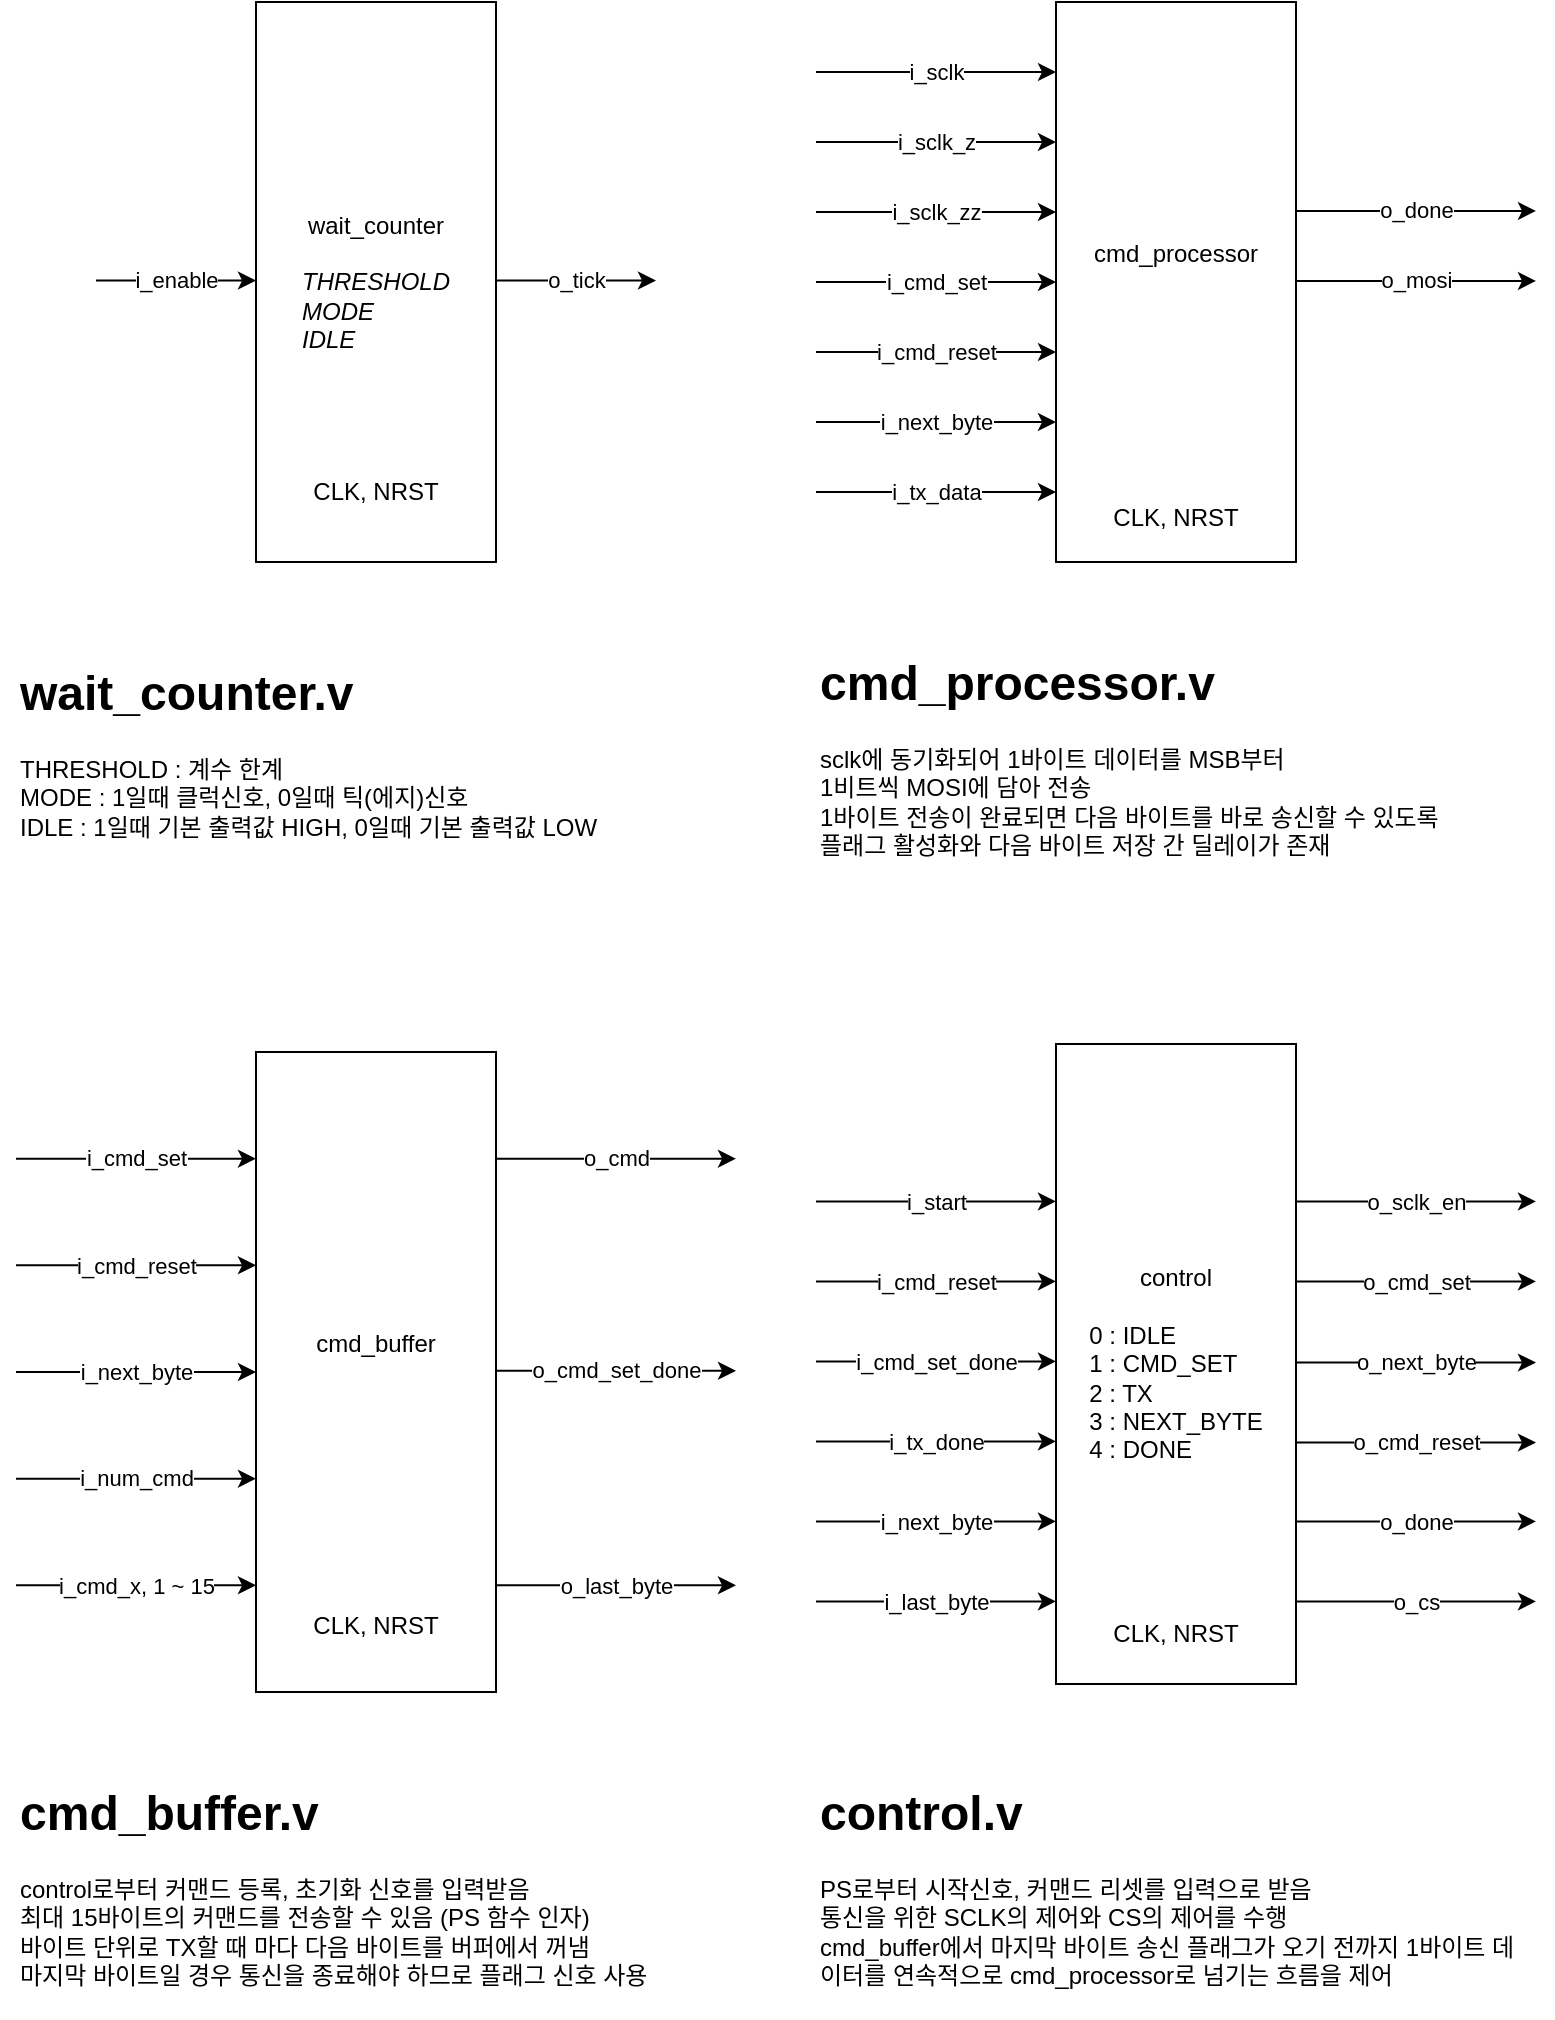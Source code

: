 <mxfile version="24.5.1" type="device" pages="4">
  <diagram name="Instance" id="jffFHlLhfaCbHTicqWfM">
    <mxGraphModel dx="890" dy="1034" grid="1" gridSize="10" guides="1" tooltips="1" connect="1" arrows="1" fold="1" page="1" pageScale="1" pageWidth="827" pageHeight="1169" math="0" shadow="0">
      <root>
        <mxCell id="0" />
        <mxCell id="1" parent="0" />
        <mxCell id="TTuAYaCjb4bI-yIsH7ct-6" value="&lt;h1 style=&quot;margin-top: 0px;&quot;&gt;wait_counter.v&lt;/h1&gt;&lt;div&gt;THRESHOLD : 계수 한계&lt;/div&gt;&lt;div&gt;MODE : 1일때 클럭신호, 0일때 틱(에지)신호&lt;/div&gt;&lt;div&gt;IDLE : 1일때 기본 출력값 HIGH, 0일때 기본 출력값 LOW&lt;/div&gt;" style="text;html=1;whiteSpace=wrap;overflow=hidden;rounded=0;" vertex="1" parent="1">
          <mxGeometry x="40" y="405" width="320" height="120" as="geometry" />
        </mxCell>
        <mxCell id="TTuAYaCjb4bI-yIsH7ct-11" value="&lt;h1 style=&quot;margin-top: 0px;&quot;&gt;cmd_buffer.v&lt;/h1&gt;&lt;div&gt;control로부터 커맨드 등록, 초기화 신호를 입력받음&lt;/div&gt;&lt;div&gt;최대 15바이트의 커맨드를 전송할 수 있음 (PS 함수 인자)&lt;/div&gt;&lt;div&gt;바이트 단위로 TX할 때 마다 다음 바이트를 버퍼에서 꺼냄&lt;/div&gt;&lt;div&gt;마지막 바이트일 경우 통신을 종료해야 하므로 플래그 신호 사용&lt;/div&gt;" style="text;html=1;whiteSpace=wrap;overflow=hidden;rounded=0;" vertex="1" parent="1">
          <mxGeometry x="40" y="965" width="360" height="120" as="geometry" />
        </mxCell>
        <mxCell id="qc-6Wuy5vlT6bMg1uXSD-1" value="" style="group" vertex="1" connectable="0" parent="1">
          <mxGeometry x="440" y="601" width="360" height="320" as="geometry" />
        </mxCell>
        <mxCell id="TTuAYaCjb4bI-yIsH7ct-35" value="&lt;div&gt;control&lt;/div&gt;&lt;div&gt;&lt;br&gt;&lt;/div&gt;&lt;div style=&quot;text-align: left;&quot;&gt;&lt;div&gt;0 : IDLE&lt;/div&gt;&lt;div&gt;1 : CMD_SET&lt;/div&gt;&lt;div&gt;2 : TX&lt;br&gt;3 : NEXT_BYTE&lt;/div&gt;&lt;div&gt;4 : DONE&lt;/div&gt;&lt;/div&gt;" style="rounded=0;whiteSpace=wrap;html=1;" vertex="1" parent="qc-6Wuy5vlT6bMg1uXSD-1">
          <mxGeometry x="120" width="120" height="320" as="geometry" />
        </mxCell>
        <mxCell id="TTuAYaCjb4bI-yIsH7ct-36" value="i_start" style="endArrow=classic;html=1;rounded=0;" edge="1" parent="qc-6Wuy5vlT6bMg1uXSD-1">
          <mxGeometry width="50" height="50" relative="1" as="geometry">
            <mxPoint y="78.7" as="sourcePoint" />
            <mxPoint x="120" y="78.7" as="targetPoint" />
          </mxGeometry>
        </mxCell>
        <mxCell id="TTuAYaCjb4bI-yIsH7ct-37" value="o_sclk_en" style="endArrow=classic;html=1;rounded=0;" edge="1" parent="qc-6Wuy5vlT6bMg1uXSD-1">
          <mxGeometry width="50" height="50" relative="1" as="geometry">
            <mxPoint x="240" y="78.7" as="sourcePoint" />
            <mxPoint x="360" y="78.7" as="targetPoint" />
          </mxGeometry>
        </mxCell>
        <mxCell id="TTuAYaCjb4bI-yIsH7ct-38" value="CLK, NRST" style="text;html=1;align=center;verticalAlign=middle;whiteSpace=wrap;rounded=0;" vertex="1" parent="qc-6Wuy5vlT6bMg1uXSD-1">
          <mxGeometry x="125" y="280" width="110" height="30" as="geometry" />
        </mxCell>
        <mxCell id="TTuAYaCjb4bI-yIsH7ct-39" value="i_cmd_reset" style="endArrow=classic;html=1;rounded=0;" edge="1" parent="qc-6Wuy5vlT6bMg1uXSD-1">
          <mxGeometry width="50" height="50" relative="1" as="geometry">
            <mxPoint y="118.7" as="sourcePoint" />
            <mxPoint x="120" y="118.7" as="targetPoint" />
            <mxPoint as="offset" />
          </mxGeometry>
        </mxCell>
        <mxCell id="TTuAYaCjb4bI-yIsH7ct-40" value="i_cmd_set_done" style="endArrow=classic;html=1;rounded=0;" edge="1" parent="qc-6Wuy5vlT6bMg1uXSD-1">
          <mxGeometry width="50" height="50" relative="1" as="geometry">
            <mxPoint y="158.7" as="sourcePoint" />
            <mxPoint x="120" y="158.7" as="targetPoint" />
          </mxGeometry>
        </mxCell>
        <mxCell id="TTuAYaCjb4bI-yIsH7ct-41" value="i_tx_done" style="endArrow=classic;html=1;rounded=0;" edge="1" parent="qc-6Wuy5vlT6bMg1uXSD-1">
          <mxGeometry width="50" height="50" relative="1" as="geometry">
            <mxPoint y="198.7" as="sourcePoint" />
            <mxPoint x="120" y="198.7" as="targetPoint" />
          </mxGeometry>
        </mxCell>
        <mxCell id="TTuAYaCjb4bI-yIsH7ct-42" value="i_next_byte" style="endArrow=classic;html=1;rounded=0;" edge="1" parent="qc-6Wuy5vlT6bMg1uXSD-1">
          <mxGeometry width="50" height="50" relative="1" as="geometry">
            <mxPoint y="238.7" as="sourcePoint" />
            <mxPoint x="120" y="238.7" as="targetPoint" />
          </mxGeometry>
        </mxCell>
        <mxCell id="TTuAYaCjb4bI-yIsH7ct-43" value="o_cmd_set" style="endArrow=classic;html=1;rounded=0;" edge="1" parent="qc-6Wuy5vlT6bMg1uXSD-1">
          <mxGeometry width="50" height="50" relative="1" as="geometry">
            <mxPoint x="240" y="118.7" as="sourcePoint" />
            <mxPoint x="360" y="118.7" as="targetPoint" />
          </mxGeometry>
        </mxCell>
        <mxCell id="TTuAYaCjb4bI-yIsH7ct-44" value="i_last_byte" style="endArrow=classic;html=1;rounded=0;" edge="1" parent="qc-6Wuy5vlT6bMg1uXSD-1">
          <mxGeometry width="50" height="50" relative="1" as="geometry">
            <mxPoint y="278.7" as="sourcePoint" />
            <mxPoint x="120" y="278.7" as="targetPoint" />
          </mxGeometry>
        </mxCell>
        <mxCell id="TTuAYaCjb4bI-yIsH7ct-46" value="o_next_byte" style="endArrow=classic;html=1;rounded=0;" edge="1" parent="qc-6Wuy5vlT6bMg1uXSD-1">
          <mxGeometry width="50" height="50" relative="1" as="geometry">
            <mxPoint x="240" y="159.31" as="sourcePoint" />
            <mxPoint x="360" y="159.31" as="targetPoint" />
          </mxGeometry>
        </mxCell>
        <mxCell id="TTuAYaCjb4bI-yIsH7ct-47" value="o_cmd_reset" style="endArrow=classic;html=1;rounded=0;" edge="1" parent="qc-6Wuy5vlT6bMg1uXSD-1">
          <mxGeometry width="50" height="50" relative="1" as="geometry">
            <mxPoint x="240" y="199.31" as="sourcePoint" />
            <mxPoint x="360" y="199.31" as="targetPoint" />
          </mxGeometry>
        </mxCell>
        <mxCell id="TTuAYaCjb4bI-yIsH7ct-54" value="o_done" style="endArrow=classic;html=1;rounded=0;" edge="1" parent="qc-6Wuy5vlT6bMg1uXSD-1">
          <mxGeometry width="50" height="50" relative="1" as="geometry">
            <mxPoint x="240" y="238.7" as="sourcePoint" />
            <mxPoint x="360" y="238.7" as="targetPoint" />
          </mxGeometry>
        </mxCell>
        <mxCell id="TTuAYaCjb4bI-yIsH7ct-55" value="o_cs" style="endArrow=classic;html=1;rounded=0;" edge="1" parent="qc-6Wuy5vlT6bMg1uXSD-1">
          <mxGeometry width="50" height="50" relative="1" as="geometry">
            <mxPoint x="240" y="278.7" as="sourcePoint" />
            <mxPoint x="360" y="278.7" as="targetPoint" />
          </mxGeometry>
        </mxCell>
        <mxCell id="qc-6Wuy5vlT6bMg1uXSD-2" value="" style="group" vertex="1" connectable="0" parent="1">
          <mxGeometry x="440" y="80" width="360" height="280" as="geometry" />
        </mxCell>
        <mxCell id="TTuAYaCjb4bI-yIsH7ct-20" value="&lt;div&gt;cmd_processor&lt;/div&gt;&lt;div&gt;&lt;br&gt;&lt;/div&gt;&lt;div style=&quot;text-align: left;&quot;&gt;&lt;br&gt;&lt;/div&gt;" style="rounded=0;whiteSpace=wrap;html=1;" vertex="1" parent="qc-6Wuy5vlT6bMg1uXSD-2">
          <mxGeometry x="120" width="120" height="280" as="geometry" />
        </mxCell>
        <mxCell id="TTuAYaCjb4bI-yIsH7ct-21" value="i_sclk" style="endArrow=classic;html=1;rounded=0;" edge="1" parent="qc-6Wuy5vlT6bMg1uXSD-2">
          <mxGeometry width="50" height="50" relative="1" as="geometry">
            <mxPoint y="35" as="sourcePoint" />
            <mxPoint x="120" y="35" as="targetPoint" />
          </mxGeometry>
        </mxCell>
        <mxCell id="TTuAYaCjb4bI-yIsH7ct-22" value="o_done" style="endArrow=classic;html=1;rounded=0;" edge="1" parent="qc-6Wuy5vlT6bMg1uXSD-2">
          <mxGeometry width="50" height="50" relative="1" as="geometry">
            <mxPoint x="240" y="104.466" as="sourcePoint" />
            <mxPoint x="360" y="104.466" as="targetPoint" />
          </mxGeometry>
        </mxCell>
        <mxCell id="TTuAYaCjb4bI-yIsH7ct-23" value="CLK, NRST" style="text;html=1;align=center;verticalAlign=middle;whiteSpace=wrap;rounded=0;" vertex="1" parent="qc-6Wuy5vlT6bMg1uXSD-2">
          <mxGeometry x="125" y="245" width="110" height="26.25" as="geometry" />
        </mxCell>
        <mxCell id="TTuAYaCjb4bI-yIsH7ct-24" value="i_sclk_z" style="endArrow=classic;html=1;rounded=0;" edge="1" parent="qc-6Wuy5vlT6bMg1uXSD-2">
          <mxGeometry width="50" height="50" relative="1" as="geometry">
            <mxPoint y="70" as="sourcePoint" />
            <mxPoint x="120" y="70" as="targetPoint" />
          </mxGeometry>
        </mxCell>
        <mxCell id="TTuAYaCjb4bI-yIsH7ct-25" value="i_sclk_zz" style="endArrow=classic;html=1;rounded=0;" edge="1" parent="qc-6Wuy5vlT6bMg1uXSD-2">
          <mxGeometry width="50" height="50" relative="1" as="geometry">
            <mxPoint y="105" as="sourcePoint" />
            <mxPoint x="120" y="105" as="targetPoint" />
          </mxGeometry>
        </mxCell>
        <mxCell id="TTuAYaCjb4bI-yIsH7ct-26" value="i_cmd_set" style="endArrow=classic;html=1;rounded=0;" edge="1" parent="qc-6Wuy5vlT6bMg1uXSD-2">
          <mxGeometry width="50" height="50" relative="1" as="geometry">
            <mxPoint y="140" as="sourcePoint" />
            <mxPoint x="120" y="140" as="targetPoint" />
          </mxGeometry>
        </mxCell>
        <mxCell id="TTuAYaCjb4bI-yIsH7ct-27" value="i_cmd_reset" style="endArrow=classic;html=1;rounded=0;" edge="1" parent="qc-6Wuy5vlT6bMg1uXSD-2">
          <mxGeometry width="50" height="50" relative="1" as="geometry">
            <mxPoint y="175" as="sourcePoint" />
            <mxPoint x="120" y="175" as="targetPoint" />
          </mxGeometry>
        </mxCell>
        <mxCell id="TTuAYaCjb4bI-yIsH7ct-28" value="o_mosi" style="endArrow=classic;html=1;rounded=0;" edge="1" parent="qc-6Wuy5vlT6bMg1uXSD-2">
          <mxGeometry width="50" height="50" relative="1" as="geometry">
            <mxPoint x="240" y="139.466" as="sourcePoint" />
            <mxPoint x="360" y="139.466" as="targetPoint" />
          </mxGeometry>
        </mxCell>
        <mxCell id="TTuAYaCjb4bI-yIsH7ct-33" value="i_next_byte" style="endArrow=classic;html=1;rounded=0;" edge="1" parent="qc-6Wuy5vlT6bMg1uXSD-2">
          <mxGeometry width="50" height="50" relative="1" as="geometry">
            <mxPoint y="210" as="sourcePoint" />
            <mxPoint x="120" y="210" as="targetPoint" />
          </mxGeometry>
        </mxCell>
        <mxCell id="TTuAYaCjb4bI-yIsH7ct-34" value="i_tx_data" style="endArrow=classic;html=1;rounded=0;" edge="1" parent="qc-6Wuy5vlT6bMg1uXSD-2">
          <mxGeometry width="50" height="50" relative="1" as="geometry">
            <mxPoint y="245" as="sourcePoint" />
            <mxPoint x="120" y="245" as="targetPoint" />
          </mxGeometry>
        </mxCell>
        <mxCell id="qc-6Wuy5vlT6bMg1uXSD-3" value="" style="group" vertex="1" connectable="0" parent="1">
          <mxGeometry x="40" y="605" width="360" height="320" as="geometry" />
        </mxCell>
        <mxCell id="TTuAYaCjb4bI-yIsH7ct-7" value="&lt;div&gt;cmd_buffer&lt;/div&gt;&lt;div&gt;&lt;br&gt;&lt;/div&gt;&lt;div style=&quot;text-align: left;&quot;&gt;&lt;br&gt;&lt;/div&gt;" style="rounded=0;whiteSpace=wrap;html=1;" vertex="1" parent="qc-6Wuy5vlT6bMg1uXSD-3">
          <mxGeometry x="120" width="120" height="320" as="geometry" />
        </mxCell>
        <mxCell id="TTuAYaCjb4bI-yIsH7ct-8" value="i_cmd_set" style="endArrow=classic;html=1;rounded=0;" edge="1" parent="qc-6Wuy5vlT6bMg1uXSD-3">
          <mxGeometry width="50" height="50" relative="1" as="geometry">
            <mxPoint y="53.333" as="sourcePoint" />
            <mxPoint x="120" y="53.333" as="targetPoint" />
          </mxGeometry>
        </mxCell>
        <mxCell id="TTuAYaCjb4bI-yIsH7ct-9" value="o_cmd" style="endArrow=classic;html=1;rounded=0;" edge="1" parent="qc-6Wuy5vlT6bMg1uXSD-3">
          <mxGeometry width="50" height="50" relative="1" as="geometry">
            <mxPoint x="240" y="53.333" as="sourcePoint" />
            <mxPoint x="360" y="53.333" as="targetPoint" />
          </mxGeometry>
        </mxCell>
        <mxCell id="TTuAYaCjb4bI-yIsH7ct-10" value="CLK, NRST" style="text;html=1;align=center;verticalAlign=middle;whiteSpace=wrap;rounded=0;" vertex="1" parent="qc-6Wuy5vlT6bMg1uXSD-3">
          <mxGeometry x="125" y="266.667" width="110" height="40" as="geometry" />
        </mxCell>
        <mxCell id="TTuAYaCjb4bI-yIsH7ct-12" value="i_cmd_reset" style="endArrow=classic;html=1;rounded=0;" edge="1" parent="qc-6Wuy5vlT6bMg1uXSD-3">
          <mxGeometry width="50" height="50" relative="1" as="geometry">
            <mxPoint y="106.667" as="sourcePoint" />
            <mxPoint x="120" y="106.667" as="targetPoint" />
          </mxGeometry>
        </mxCell>
        <mxCell id="TTuAYaCjb4bI-yIsH7ct-13" value="i_next_byte" style="endArrow=classic;html=1;rounded=0;" edge="1" parent="qc-6Wuy5vlT6bMg1uXSD-3">
          <mxGeometry width="50" height="50" relative="1" as="geometry">
            <mxPoint y="160" as="sourcePoint" />
            <mxPoint x="120" y="160" as="targetPoint" />
          </mxGeometry>
        </mxCell>
        <mxCell id="TTuAYaCjb4bI-yIsH7ct-14" value="i_num_cmd" style="endArrow=classic;html=1;rounded=0;" edge="1" parent="qc-6Wuy5vlT6bMg1uXSD-3">
          <mxGeometry width="50" height="50" relative="1" as="geometry">
            <mxPoint y="213.333" as="sourcePoint" />
            <mxPoint x="120" y="213.333" as="targetPoint" />
          </mxGeometry>
        </mxCell>
        <mxCell id="TTuAYaCjb4bI-yIsH7ct-15" value="i_cmd_x, 1 ~ 15" style="endArrow=classic;html=1;rounded=0;" edge="1" parent="qc-6Wuy5vlT6bMg1uXSD-3">
          <mxGeometry width="50" height="50" relative="1" as="geometry">
            <mxPoint y="266.667" as="sourcePoint" />
            <mxPoint x="120" y="266.667" as="targetPoint" />
          </mxGeometry>
        </mxCell>
        <mxCell id="TTuAYaCjb4bI-yIsH7ct-17" value="o_cmd_set_done" style="endArrow=classic;html=1;rounded=0;" edge="1" parent="qc-6Wuy5vlT6bMg1uXSD-3">
          <mxGeometry width="50" height="50" relative="1" as="geometry">
            <mxPoint x="240" y="159.427" as="sourcePoint" />
            <mxPoint x="360" y="159.427" as="targetPoint" />
          </mxGeometry>
        </mxCell>
        <mxCell id="TTuAYaCjb4bI-yIsH7ct-19" value="o_last_byte" style="endArrow=classic;html=1;rounded=0;" edge="1" parent="qc-6Wuy5vlT6bMg1uXSD-3">
          <mxGeometry width="50" height="50" relative="1" as="geometry">
            <mxPoint x="240" y="266.667" as="sourcePoint" />
            <mxPoint x="360" y="266.667" as="targetPoint" />
          </mxGeometry>
        </mxCell>
        <mxCell id="qc-6Wuy5vlT6bMg1uXSD-4" value="" style="group" vertex="1" connectable="0" parent="1">
          <mxGeometry x="80" y="80" width="280" height="280" as="geometry" />
        </mxCell>
        <mxCell id="TTuAYaCjb4bI-yIsH7ct-1" value="wait_counter&lt;div&gt;&lt;br&gt;&lt;/div&gt;&lt;div style=&quot;text-align: left;&quot;&gt;&lt;i&gt;THRESHOLD&lt;/i&gt;&lt;/div&gt;&lt;div style=&quot;text-align: left;&quot;&gt;&lt;i&gt;MODE&lt;/i&gt;&lt;/div&gt;&lt;div style=&quot;text-align: left;&quot;&gt;&lt;i&gt;IDLE&lt;/i&gt;&lt;/div&gt;" style="rounded=0;whiteSpace=wrap;html=1;" vertex="1" parent="qc-6Wuy5vlT6bMg1uXSD-4">
          <mxGeometry x="80" width="120" height="280" as="geometry" />
        </mxCell>
        <mxCell id="TTuAYaCjb4bI-yIsH7ct-2" value="i_enable" style="endArrow=classic;html=1;rounded=0;" edge="1" parent="qc-6Wuy5vlT6bMg1uXSD-4">
          <mxGeometry width="50" height="50" relative="1" as="geometry">
            <mxPoint y="139.3" as="sourcePoint" />
            <mxPoint x="80" y="139.3" as="targetPoint" />
          </mxGeometry>
        </mxCell>
        <mxCell id="TTuAYaCjb4bI-yIsH7ct-3" value="o_tick" style="endArrow=classic;html=1;rounded=0;" edge="1" parent="qc-6Wuy5vlT6bMg1uXSD-4">
          <mxGeometry width="50" height="50" relative="1" as="geometry">
            <mxPoint x="200" y="139.3" as="sourcePoint" />
            <mxPoint x="280" y="139.3" as="targetPoint" />
          </mxGeometry>
        </mxCell>
        <mxCell id="TTuAYaCjb4bI-yIsH7ct-4" value="CLK, NRST" style="text;html=1;align=center;verticalAlign=middle;whiteSpace=wrap;rounded=0;" vertex="1" parent="qc-6Wuy5vlT6bMg1uXSD-4">
          <mxGeometry x="85" y="224" width="110" height="42" as="geometry" />
        </mxCell>
        <mxCell id="_VW4fwPPQMoTTXIIv_pP-1" value="&lt;h1 style=&quot;margin-top: 0px;&quot;&gt;control.v&lt;/h1&gt;&lt;div&gt;PS로부터 시작신호, 커맨드 리셋를 입력으로 받음&lt;/div&gt;&lt;div&gt;통신을 위한 SCLK의 제어와 CS의 제어를 수행&lt;/div&gt;&lt;div&gt;cmd_buffer에서 마지막 바이트 송신 플래그가 오기 전까지 1바이트 데이터를 연속적으로 cmd_processor로 넘기는 흐름을 제어&lt;/div&gt;" style="text;html=1;whiteSpace=wrap;overflow=hidden;rounded=0;" vertex="1" parent="1">
          <mxGeometry x="440" y="965" width="360" height="120" as="geometry" />
        </mxCell>
        <mxCell id="_VW4fwPPQMoTTXIIv_pP-2" value="&lt;h1 style=&quot;margin-top: 0px;&quot;&gt;cmd_processor.v&lt;/h1&gt;&lt;div&gt;sclk에 동기화되어 1바이트 데이터를 MSB부터&lt;/div&gt;&lt;div&gt;1비트씩 MOSI에 담아 전송&lt;/div&gt;&lt;div&gt;1바이트 전송이 완료되면&amp;nbsp;&lt;span style=&quot;background-color: initial;&quot;&gt;다음 바이트를 바로 송신할 수 있도록&lt;/span&gt;&lt;/div&gt;&lt;div&gt;&lt;span style=&quot;background-color: initial;&quot;&gt;플래그 활성화와 다음 바이트 저장 간 딜레이가 존재&lt;/span&gt;&lt;/div&gt;" style="text;html=1;whiteSpace=wrap;overflow=hidden;rounded=0;" vertex="1" parent="1">
          <mxGeometry x="440" y="400" width="360" height="120" as="geometry" />
        </mxCell>
      </root>
    </mxGraphModel>
  </diagram>
  <diagram id="8Ymb7s_NAPBzYhlkgsB2" name="BlockDiagram">
    <mxGraphModel dx="2100" dy="1434" grid="1" gridSize="10" guides="1" tooltips="1" connect="1" arrows="1" fold="1" page="1" pageScale="1" pageWidth="827" pageHeight="1169" math="0" shadow="0">
      <root>
        <mxCell id="0" />
        <mxCell id="1" parent="0" />
        <mxCell id="sI2VAB5vfyf_f0CP355Z-9" value="" style="rounded=1;whiteSpace=wrap;html=1;opacity=40;" parent="1" vertex="1">
          <mxGeometry x="120" y="560" width="1920" height="1280" as="geometry" />
        </mxCell>
        <mxCell id="y3mhwnO3hSVF4PUVvyi2-40" value="" style="group" parent="1" vertex="1" connectable="0">
          <mxGeometry x="1000" y="820" width="310" height="200" as="geometry" />
        </mxCell>
        <mxCell id="y3mhwnO3hSVF4PUVvyi2-41" value="wait_counter&lt;div&gt;&lt;br&gt;&lt;/div&gt;&lt;div&gt;&lt;font style=&quot;font-size: 14px;&quot;&gt;&lt;b&gt;SCLK_GEN&lt;/b&gt;&lt;/font&gt;&lt;/div&gt;&lt;div&gt;&lt;br&gt;&lt;/div&gt;&lt;div style=&quot;text-align: left;&quot;&gt;&lt;i&gt;THRESHOLD&lt;/i&gt;&lt;/div&gt;&lt;div style=&quot;text-align: left;&quot;&gt;&lt;i&gt;MODE&lt;/i&gt;&lt;/div&gt;&lt;div style=&quot;text-align: left;&quot;&gt;&lt;i&gt;IDLE&lt;/i&gt;&lt;/div&gt;" style="rounded=0;whiteSpace=wrap;html=1;" parent="y3mhwnO3hSVF4PUVvyi2-40" vertex="1">
          <mxGeometry x="80" width="120" height="200" as="geometry" />
        </mxCell>
        <mxCell id="y3mhwnO3hSVF4PUVvyi2-42" value="i_enable" style="endArrow=classic;html=1;rounded=0;" parent="y3mhwnO3hSVF4PUVvyi2-40" edge="1">
          <mxGeometry width="50" height="50" relative="1" as="geometry">
            <mxPoint y="99.5" as="sourcePoint" />
            <mxPoint x="80" y="99.5" as="targetPoint" />
          </mxGeometry>
        </mxCell>
        <mxCell id="y3mhwnO3hSVF4PUVvyi2-43" value="o_tick" style="endArrow=classic;html=1;rounded=0;" parent="y3mhwnO3hSVF4PUVvyi2-40" edge="1">
          <mxGeometry width="50" height="50" relative="1" as="geometry">
            <mxPoint x="200" y="99.5" as="sourcePoint" />
            <mxPoint x="280" y="99.5" as="targetPoint" />
          </mxGeometry>
        </mxCell>
        <mxCell id="y3mhwnO3hSVF4PUVvyi2-44" value="CLK, NRST" style="text;html=1;align=center;verticalAlign=middle;whiteSpace=wrap;rounded=0;" parent="y3mhwnO3hSVF4PUVvyi2-40" vertex="1">
          <mxGeometry x="85" y="160" width="110" height="30" as="geometry" />
        </mxCell>
        <mxCell id="y3mhwnO3hSVF4PUVvyi2-45" value="" style="endArrow=classic;html=1;rounded=0;" parent="1" edge="1">
          <mxGeometry width="50" height="50" relative="1" as="geometry">
            <mxPoint x="840" y="920" as="sourcePoint" />
            <mxPoint x="1000" y="920" as="targetPoint" />
          </mxGeometry>
        </mxCell>
        <mxCell id="y3mhwnO3hSVF4PUVvyi2-46" value="" style="endArrow=classic;html=1;rounded=0;" parent="1" edge="1">
          <mxGeometry width="50" height="50" relative="1" as="geometry">
            <mxPoint x="1280" y="920" as="sourcePoint" />
            <mxPoint x="1440" y="920" as="targetPoint" />
          </mxGeometry>
        </mxCell>
        <mxCell id="y3mhwnO3hSVF4PUVvyi2-58" value="" style="endArrow=classic;html=1;rounded=0;entryX=0;entryY=0.5;entryDx=0;entryDy=0;" parent="1" target="y3mhwnO3hSVF4PUVvyi2-88" edge="1">
          <mxGeometry width="50" height="50" relative="1" as="geometry">
            <mxPoint x="1280" y="920" as="sourcePoint" />
            <mxPoint x="1450" y="900" as="targetPoint" />
            <Array as="points">
              <mxPoint x="1280" y="960" />
            </Array>
          </mxGeometry>
        </mxCell>
        <mxCell id="y3mhwnO3hSVF4PUVvyi2-59" value="" style="endArrow=classic;html=1;rounded=0;" parent="1" edge="1">
          <mxGeometry width="50" height="50" relative="1" as="geometry">
            <mxPoint x="840" y="1040" as="sourcePoint" />
            <mxPoint x="1440" y="1040" as="targetPoint" />
            <Array as="points">
              <mxPoint x="960" y="1040" />
            </Array>
          </mxGeometry>
        </mxCell>
        <mxCell id="y3mhwnO3hSVF4PUVvyi2-60" value="" style="endArrow=classic;html=1;rounded=0;" parent="1" edge="1">
          <mxGeometry width="50" height="50" relative="1" as="geometry">
            <mxPoint x="1360" y="1040" as="sourcePoint" />
            <mxPoint x="1440" y="1320" as="targetPoint" />
            <Array as="points">
              <mxPoint x="1360" y="1320" />
            </Array>
          </mxGeometry>
        </mxCell>
        <mxCell id="y3mhwnO3hSVF4PUVvyi2-2" value="&lt;div&gt;control&lt;/div&gt;&lt;div&gt;&lt;br&gt;&lt;/div&gt;&lt;div style=&quot;text-align: left;&quot;&gt;0 : IDLE&lt;/div&gt;&lt;div style=&quot;text-align: left;&quot;&gt;1 : CMD_SET&lt;/div&gt;&lt;div style=&quot;text-align: left;&quot;&gt;2 : TX&lt;br&gt;3 : NEXT_BYTE&lt;/div&gt;&lt;div style=&quot;text-align: left;&quot;&gt;4 : DONE&lt;/div&gt;&lt;div style=&quot;text-align: left;&quot;&gt;&lt;br&gt;&lt;/div&gt;&lt;div style=&quot;text-align: left;&quot;&gt;&lt;br&gt;&lt;/div&gt;&lt;div style=&quot;text-align: left;&quot;&gt;&lt;br&gt;&lt;/div&gt;&lt;div style=&quot;text-align: left;&quot;&gt;&lt;br&gt;&lt;/div&gt;&lt;div style=&quot;text-align: left;&quot;&gt;&lt;br&gt;&lt;/div&gt;" style="rounded=0;whiteSpace=wrap;html=1;" parent="1" vertex="1">
          <mxGeometry x="600" y="840" width="120" height="720" as="geometry" />
        </mxCell>
        <mxCell id="y3mhwnO3hSVF4PUVvyi2-3" value="i_start" style="endArrow=classic;html=1;rounded=0;" parent="1" edge="1">
          <mxGeometry width="50" height="50" relative="1" as="geometry">
            <mxPoint x="480" y="1019.325" as="sourcePoint" />
            <mxPoint x="600" y="1019.325" as="targetPoint" />
          </mxGeometry>
        </mxCell>
        <mxCell id="y3mhwnO3hSVF4PUVvyi2-4" value="o_sclk_en" style="endArrow=classic;html=1;rounded=0;" parent="1" edge="1">
          <mxGeometry width="50" height="50" relative="1" as="geometry">
            <mxPoint x="720" y="919.415" as="sourcePoint" />
            <mxPoint x="840" y="919.415" as="targetPoint" />
          </mxGeometry>
        </mxCell>
        <mxCell id="y3mhwnO3hSVF4PUVvyi2-5" value="CLK, NRST" style="text;html=1;align=center;verticalAlign=middle;whiteSpace=wrap;rounded=0;" parent="1" vertex="1">
          <mxGeometry x="605" y="1489" width="110" height="67.5" as="geometry" />
        </mxCell>
        <mxCell id="y3mhwnO3hSVF4PUVvyi2-6" value="i_cmd_reset" style="endArrow=classic;html=1;rounded=0;" parent="1" edge="1">
          <mxGeometry width="50" height="50" relative="1" as="geometry">
            <mxPoint x="480" y="1109.325" as="sourcePoint" />
            <mxPoint x="600" y="1109.325" as="targetPoint" />
            <mxPoint as="offset" />
          </mxGeometry>
        </mxCell>
        <mxCell id="y3mhwnO3hSVF4PUVvyi2-7" value="i_cmd_set_done" style="endArrow=classic;html=1;rounded=0;" parent="1" edge="1">
          <mxGeometry width="50" height="50" relative="1" as="geometry">
            <mxPoint x="480" y="1199.325" as="sourcePoint" />
            <mxPoint x="600" y="1199.325" as="targetPoint" />
          </mxGeometry>
        </mxCell>
        <mxCell id="y3mhwnO3hSVF4PUVvyi2-8" value="i_tx_done" style="endArrow=classic;html=1;rounded=0;" parent="1" edge="1">
          <mxGeometry width="50" height="50" relative="1" as="geometry">
            <mxPoint x="480" y="1289.325" as="sourcePoint" />
            <mxPoint x="600" y="1289.325" as="targetPoint" />
          </mxGeometry>
        </mxCell>
        <mxCell id="y3mhwnO3hSVF4PUVvyi2-9" value="i_next_byte" style="endArrow=classic;html=1;rounded=0;" parent="1" edge="1">
          <mxGeometry width="50" height="50" relative="1" as="geometry">
            <mxPoint x="480" y="1379.325" as="sourcePoint" />
            <mxPoint x="600" y="1379.325" as="targetPoint" />
          </mxGeometry>
        </mxCell>
        <mxCell id="y3mhwnO3hSVF4PUVvyi2-10" value="o_cmd_set" style="endArrow=classic;html=1;rounded=0;" parent="1" edge="1">
          <mxGeometry width="50" height="50" relative="1" as="geometry">
            <mxPoint x="720" y="1039.415" as="sourcePoint" />
            <mxPoint x="840" y="1039.415" as="targetPoint" />
          </mxGeometry>
        </mxCell>
        <mxCell id="y3mhwnO3hSVF4PUVvyi2-11" value="i_last_byte" style="endArrow=classic;html=1;rounded=0;" parent="1" edge="1">
          <mxGeometry width="50" height="50" relative="1" as="geometry">
            <mxPoint x="480" y="1469.325" as="sourcePoint" />
            <mxPoint x="600" y="1469.325" as="targetPoint" />
          </mxGeometry>
        </mxCell>
        <mxCell id="y3mhwnO3hSVF4PUVvyi2-12" value="o_next_byte" style="endArrow=classic;html=1;rounded=0;" parent="1" edge="1">
          <mxGeometry width="50" height="50" relative="1" as="geometry">
            <mxPoint x="720" y="1119.997" as="sourcePoint" />
            <mxPoint x="840" y="1119.997" as="targetPoint" />
          </mxGeometry>
        </mxCell>
        <mxCell id="y3mhwnO3hSVF4PUVvyi2-13" value="o_cmd_reset" style="endArrow=classic;html=1;rounded=0;" parent="1" edge="1">
          <mxGeometry width="50" height="50" relative="1" as="geometry">
            <mxPoint x="720" y="1079.997" as="sourcePoint" />
            <mxPoint x="840" y="1079.997" as="targetPoint" />
          </mxGeometry>
        </mxCell>
        <mxCell id="y3mhwnO3hSVF4PUVvyi2-14" value="o_done" style="endArrow=classic;html=1;rounded=0;" parent="1" edge="1">
          <mxGeometry width="50" height="50" relative="1" as="geometry">
            <mxPoint x="720" y="1379.325" as="sourcePoint" />
            <mxPoint x="840" y="1379.325" as="targetPoint" />
          </mxGeometry>
        </mxCell>
        <mxCell id="y3mhwnO3hSVF4PUVvyi2-15" value="o_cs" style="endArrow=classic;html=1;rounded=0;" parent="1" edge="1">
          <mxGeometry width="50" height="50" relative="1" as="geometry">
            <mxPoint x="720" y="1459.805" as="sourcePoint" />
            <mxPoint x="840" y="1459.805" as="targetPoint" />
          </mxGeometry>
        </mxCell>
        <mxCell id="y3mhwnO3hSVF4PUVvyi2-61" value="" style="endArrow=classic;html=1;rounded=0;" parent="1" edge="1">
          <mxGeometry width="50" height="50" relative="1" as="geometry">
            <mxPoint x="840" y="1080" as="sourcePoint" />
            <mxPoint x="1440" y="1080" as="targetPoint" />
          </mxGeometry>
        </mxCell>
        <mxCell id="y3mhwnO3hSVF4PUVvyi2-62" value="" style="endArrow=classic;html=1;rounded=0;" parent="1" edge="1">
          <mxGeometry width="50" height="50" relative="1" as="geometry">
            <mxPoint x="1320" y="1080" as="sourcePoint" />
            <mxPoint x="1440" y="1360" as="targetPoint" />
            <Array as="points">
              <mxPoint x="1320" y="1360" />
            </Array>
          </mxGeometry>
        </mxCell>
        <mxCell id="y3mhwnO3hSVF4PUVvyi2-63" value="" style="endArrow=classic;html=1;rounded=0;" parent="1" edge="1">
          <mxGeometry width="50" height="50" relative="1" as="geometry">
            <mxPoint x="840" y="1120" as="sourcePoint" />
            <mxPoint x="1440" y="1120" as="targetPoint" />
          </mxGeometry>
        </mxCell>
        <mxCell id="y3mhwnO3hSVF4PUVvyi2-64" value="" style="endArrow=classic;html=1;rounded=0;" parent="1" edge="1">
          <mxGeometry width="50" height="50" relative="1" as="geometry">
            <mxPoint x="1280" y="1120" as="sourcePoint" />
            <mxPoint x="1440" y="1400" as="targetPoint" />
            <Array as="points">
              <mxPoint x="1280" y="1400" />
            </Array>
          </mxGeometry>
        </mxCell>
        <mxCell id="y3mhwnO3hSVF4PUVvyi2-67" value="" style="endArrow=classic;html=1;rounded=0;" parent="1" edge="1">
          <mxGeometry width="50" height="50" relative="1" as="geometry">
            <mxPoint x="1800" y="1320" as="sourcePoint" />
            <mxPoint x="1440" y="1160" as="targetPoint" />
            <Array as="points">
              <mxPoint x="1840" y="1320" />
              <mxPoint x="1840" y="1240" />
              <mxPoint x="1400" y="1240" />
              <mxPoint x="1400" y="1160" />
            </Array>
          </mxGeometry>
        </mxCell>
        <mxCell id="y3mhwnO3hSVF4PUVvyi2-68" value="&lt;font style=&quot;font-size: 36px;&quot;&gt;AXI4&lt;/font&gt;" style="shape=flexArrow;endArrow=classic;startArrow=classic;html=1;rounded=0;width=38.621;startSize=25.986;startWidth=58.882;fillColor=default;endWidth=44.171;endSize=25.986;" parent="1" edge="1">
          <mxGeometry width="100" height="100" relative="1" as="geometry">
            <mxPoint x="80" y="1930.33" as="sourcePoint" />
            <mxPoint x="2080" y="1930.33" as="targetPoint" />
          </mxGeometry>
        </mxCell>
        <mxCell id="y3mhwnO3hSVF4PUVvyi2-69" value="" style="endArrow=classic;html=1;rounded=0;" parent="1" edge="1">
          <mxGeometry width="50" height="50" relative="1" as="geometry">
            <mxPoint x="1800" y="1000" as="sourcePoint" />
            <mxPoint x="480" y="1290" as="targetPoint" />
            <Array as="points">
              <mxPoint x="1960" y="1000" />
              <mxPoint x="1960" y="680" />
              <mxPoint x="200" y="680" />
              <mxPoint x="200" y="1290" />
            </Array>
          </mxGeometry>
        </mxCell>
        <mxCell id="y3mhwnO3hSVF4PUVvyi2-17" value="&lt;div&gt;cmd_processor&lt;/div&gt;&lt;div&gt;&lt;br&gt;&lt;/div&gt;&lt;div style=&quot;text-align: left;&quot;&gt;&lt;br&gt;&lt;/div&gt;" style="rounded=0;whiteSpace=wrap;html=1;" parent="1" vertex="1">
          <mxGeometry x="1560" y="880" width="120" height="320" as="geometry" />
        </mxCell>
        <mxCell id="y3mhwnO3hSVF4PUVvyi2-18" value="i_sclk" style="endArrow=classic;html=1;rounded=0;" parent="1" edge="1">
          <mxGeometry width="50" height="50" relative="1" as="geometry">
            <mxPoint x="1440" y="920" as="sourcePoint" />
            <mxPoint x="1560" y="920" as="targetPoint" />
          </mxGeometry>
        </mxCell>
        <mxCell id="y3mhwnO3hSVF4PUVvyi2-19" value="o_done" style="endArrow=classic;html=1;rounded=0;" parent="1" edge="1">
          <mxGeometry width="50" height="50" relative="1" as="geometry">
            <mxPoint x="1680" y="999.39" as="sourcePoint" />
            <mxPoint x="1800" y="999.39" as="targetPoint" />
          </mxGeometry>
        </mxCell>
        <mxCell id="y3mhwnO3hSVF4PUVvyi2-20" value="CLK, NRST" style="text;html=1;align=center;verticalAlign=middle;whiteSpace=wrap;rounded=0;" parent="1" vertex="1">
          <mxGeometry x="1565" y="1160" width="110" height="30" as="geometry" />
        </mxCell>
        <mxCell id="y3mhwnO3hSVF4PUVvyi2-21" value="i_sclk_z" style="endArrow=classic;html=1;rounded=0;" parent="1" edge="1">
          <mxGeometry width="50" height="50" relative="1" as="geometry">
            <mxPoint x="1440" y="960" as="sourcePoint" />
            <mxPoint x="1560" y="960" as="targetPoint" />
          </mxGeometry>
        </mxCell>
        <mxCell id="y3mhwnO3hSVF4PUVvyi2-22" value="i_sclk_zz" style="endArrow=classic;html=1;rounded=0;" parent="1" edge="1">
          <mxGeometry width="50" height="50" relative="1" as="geometry">
            <mxPoint x="1440" y="1000" as="sourcePoint" />
            <mxPoint x="1560" y="1000" as="targetPoint" />
          </mxGeometry>
        </mxCell>
        <mxCell id="y3mhwnO3hSVF4PUVvyi2-23" value="i_cmd_set" style="endArrow=classic;html=1;rounded=0;" parent="1" edge="1">
          <mxGeometry width="50" height="50" relative="1" as="geometry">
            <mxPoint x="1440" y="1040" as="sourcePoint" />
            <mxPoint x="1560" y="1040" as="targetPoint" />
          </mxGeometry>
        </mxCell>
        <mxCell id="y3mhwnO3hSVF4PUVvyi2-24" value="i_cmd_reset" style="endArrow=classic;html=1;rounded=0;" parent="1" edge="1">
          <mxGeometry width="50" height="50" relative="1" as="geometry">
            <mxPoint x="1440" y="1080" as="sourcePoint" />
            <mxPoint x="1560" y="1080" as="targetPoint" />
          </mxGeometry>
        </mxCell>
        <mxCell id="y3mhwnO3hSVF4PUVvyi2-25" value="o_mosi" style="endArrow=classic;html=1;rounded=0;" parent="1" edge="1">
          <mxGeometry width="50" height="50" relative="1" as="geometry">
            <mxPoint x="1680" y="1039.39" as="sourcePoint" />
            <mxPoint x="1800" y="1039.39" as="targetPoint" />
          </mxGeometry>
        </mxCell>
        <mxCell id="y3mhwnO3hSVF4PUVvyi2-26" value="i_next_byte" style="endArrow=classic;html=1;rounded=0;" parent="1" edge="1">
          <mxGeometry width="50" height="50" relative="1" as="geometry">
            <mxPoint x="1440" y="1120" as="sourcePoint" />
            <mxPoint x="1560" y="1120" as="targetPoint" />
          </mxGeometry>
        </mxCell>
        <mxCell id="y3mhwnO3hSVF4PUVvyi2-27" value="i_tx_data" style="endArrow=classic;html=1;rounded=0;" parent="1" edge="1">
          <mxGeometry width="50" height="50" relative="1" as="geometry">
            <mxPoint x="1440" y="1160" as="sourcePoint" />
            <mxPoint x="1560" y="1160" as="targetPoint" />
          </mxGeometry>
        </mxCell>
        <mxCell id="y3mhwnO3hSVF4PUVvyi2-74" value="" style="endArrow=classic;html=1;rounded=0;" parent="1" edge="1">
          <mxGeometry width="50" height="50" relative="1" as="geometry">
            <mxPoint x="1280" y="1910" as="sourcePoint" />
            <mxPoint x="1440" y="1440" as="targetPoint" />
            <Array as="points">
              <mxPoint x="1280" y="1440" />
            </Array>
          </mxGeometry>
        </mxCell>
        <mxCell id="sI2VAB5vfyf_f0CP355Z-6" value="i_num_cmd" style="edgeLabel;html=1;align=center;verticalAlign=middle;resizable=0;points=[];" parent="y3mhwnO3hSVF4PUVvyi2-74" vertex="1" connectable="0">
          <mxGeometry x="-0.891" y="2" relative="1" as="geometry">
            <mxPoint x="-5" y="4" as="offset" />
          </mxGeometry>
        </mxCell>
        <mxCell id="y3mhwnO3hSVF4PUVvyi2-76" value="" style="endArrow=classic;html=1;rounded=0;" parent="1" edge="1">
          <mxGeometry width="50" height="50" relative="1" as="geometry">
            <mxPoint x="1320" y="1910" as="sourcePoint" />
            <mxPoint x="1440" y="1480" as="targetPoint" />
            <Array as="points">
              <mxPoint x="1320" y="1480" />
            </Array>
          </mxGeometry>
        </mxCell>
        <mxCell id="sI2VAB5vfyf_f0CP355Z-7" value="i_cmd_1 ~ 15" style="edgeLabel;html=1;align=center;verticalAlign=middle;resizable=0;points=[];" parent="y3mhwnO3hSVF4PUVvyi2-76" vertex="1" connectable="0">
          <mxGeometry x="-0.871" y="2" relative="1" as="geometry">
            <mxPoint x="24" y="5" as="offset" />
          </mxGeometry>
        </mxCell>
        <mxCell id="y3mhwnO3hSVF4PUVvyi2-77" value="" style="endArrow=classic;html=1;rounded=0;" parent="1" edge="1">
          <mxGeometry width="50" height="50" relative="1" as="geometry">
            <mxPoint x="1800" y="1440" as="sourcePoint" />
            <mxPoint x="480" y="1470" as="targetPoint" />
            <Array as="points">
              <mxPoint x="1800" y="1640" />
              <mxPoint x="440" y="1640" />
              <mxPoint x="440" y="1470" />
            </Array>
          </mxGeometry>
        </mxCell>
        <mxCell id="y3mhwnO3hSVF4PUVvyi2-78" value="" style="endArrow=classic;html=1;rounded=0;" parent="1" edge="1">
          <mxGeometry width="50" height="50" relative="1" as="geometry">
            <mxPoint x="1040" y="1120" as="sourcePoint" />
            <mxPoint x="480" y="1380" as="targetPoint" />
            <Array as="points">
              <mxPoint x="1040" y="1600" />
              <mxPoint x="400" y="1600" />
              <mxPoint x="400" y="1380" />
            </Array>
          </mxGeometry>
        </mxCell>
        <mxCell id="y3mhwnO3hSVF4PUVvyi2-29" value="&lt;div&gt;cmd_buffer&lt;/div&gt;&lt;div&gt;&lt;br&gt;&lt;/div&gt;&lt;div style=&quot;text-align: left;&quot;&gt;&lt;br&gt;&lt;/div&gt;" style="rounded=0;whiteSpace=wrap;html=1;" parent="1" vertex="1">
          <mxGeometry x="1560" y="1280" width="120" height="240" as="geometry" />
        </mxCell>
        <mxCell id="y3mhwnO3hSVF4PUVvyi2-30" value="i_cmd_set" style="endArrow=classic;html=1;rounded=0;" parent="1" edge="1">
          <mxGeometry width="50" height="50" relative="1" as="geometry">
            <mxPoint x="1440" y="1320" as="sourcePoint" />
            <mxPoint x="1560" y="1320" as="targetPoint" />
          </mxGeometry>
        </mxCell>
        <mxCell id="y3mhwnO3hSVF4PUVvyi2-31" value="o_cmd" style="endArrow=classic;html=1;rounded=0;" parent="1" edge="1">
          <mxGeometry width="50" height="50" relative="1" as="geometry">
            <mxPoint x="1680" y="1320" as="sourcePoint" />
            <mxPoint x="1800" y="1320" as="targetPoint" />
          </mxGeometry>
        </mxCell>
        <mxCell id="y3mhwnO3hSVF4PUVvyi2-32" value="CLK, NRST" style="text;html=1;align=center;verticalAlign=middle;whiteSpace=wrap;rounded=0;" parent="1" vertex="1">
          <mxGeometry x="1565" y="1480" width="110" height="30" as="geometry" />
        </mxCell>
        <mxCell id="y3mhwnO3hSVF4PUVvyi2-33" value="i_cmd_reset" style="endArrow=classic;html=1;rounded=0;" parent="1" edge="1">
          <mxGeometry width="50" height="50" relative="1" as="geometry">
            <mxPoint x="1440" y="1360" as="sourcePoint" />
            <mxPoint x="1560" y="1360" as="targetPoint" />
          </mxGeometry>
        </mxCell>
        <mxCell id="y3mhwnO3hSVF4PUVvyi2-34" value="i_next_byte" style="endArrow=classic;html=1;rounded=0;" parent="1" edge="1">
          <mxGeometry width="50" height="50" relative="1" as="geometry">
            <mxPoint x="1440" y="1400" as="sourcePoint" />
            <mxPoint x="1560" y="1400" as="targetPoint" />
          </mxGeometry>
        </mxCell>
        <mxCell id="y3mhwnO3hSVF4PUVvyi2-35" value="i_num_cmd" style="endArrow=classic;html=1;rounded=0;" parent="1" edge="1">
          <mxGeometry width="50" height="50" relative="1" as="geometry">
            <mxPoint x="1440" y="1440" as="sourcePoint" />
            <mxPoint x="1560" y="1440" as="targetPoint" />
          </mxGeometry>
        </mxCell>
        <mxCell id="y3mhwnO3hSVF4PUVvyi2-36" value="i_cmd_1 ~ 15" style="endArrow=classic;html=1;rounded=0;" parent="1" edge="1">
          <mxGeometry width="50" height="50" relative="1" as="geometry">
            <mxPoint x="1440" y="1480" as="sourcePoint" />
            <mxPoint x="1560" y="1480" as="targetPoint" />
          </mxGeometry>
        </mxCell>
        <mxCell id="y3mhwnO3hSVF4PUVvyi2-37" value="o_cmd_set_done" style="endArrow=classic;html=1;rounded=0;" parent="1" edge="1">
          <mxGeometry width="50" height="50" relative="1" as="geometry">
            <mxPoint x="1680" y="1380" as="sourcePoint" />
            <mxPoint x="1800" y="1380" as="targetPoint" />
          </mxGeometry>
        </mxCell>
        <mxCell id="y3mhwnO3hSVF4PUVvyi2-39" value="o_last_byte" style="endArrow=classic;html=1;rounded=0;" parent="1" edge="1">
          <mxGeometry width="50" height="50" relative="1" as="geometry">
            <mxPoint x="1680" y="1440" as="sourcePoint" />
            <mxPoint x="1800" y="1440" as="targetPoint" />
          </mxGeometry>
        </mxCell>
        <mxCell id="y3mhwnO3hSVF4PUVvyi2-79" value="" style="endArrow=classic;html=1;rounded=0;" parent="1" edge="1">
          <mxGeometry width="50" height="50" relative="1" as="geometry">
            <mxPoint x="1800" y="1380" as="sourcePoint" />
            <mxPoint x="480" y="1200" as="targetPoint" />
            <Array as="points">
              <mxPoint x="1840" y="1380" />
              <mxPoint x="1840" y="1680" />
              <mxPoint x="360" y="1680" />
              <mxPoint x="360" y="1200" />
            </Array>
          </mxGeometry>
        </mxCell>
        <mxCell id="y3mhwnO3hSVF4PUVvyi2-80" value="" style="endArrow=classic;html=1;rounded=0;" parent="1" edge="1">
          <mxGeometry width="50" height="50" relative="1" as="geometry">
            <mxPoint x="280" y="1910" as="sourcePoint" />
            <mxPoint x="480" y="1020" as="targetPoint" />
            <Array as="points">
              <mxPoint x="280" y="1020" />
            </Array>
          </mxGeometry>
        </mxCell>
        <mxCell id="sI2VAB5vfyf_f0CP355Z-3" value="i_start" style="edgeLabel;html=1;align=center;verticalAlign=middle;resizable=0;points=[];" parent="y3mhwnO3hSVF4PUVvyi2-80" vertex="1" connectable="0">
          <mxGeometry x="-0.951" relative="1" as="geometry">
            <mxPoint y="-3" as="offset" />
          </mxGeometry>
        </mxCell>
        <mxCell id="y3mhwnO3hSVF4PUVvyi2-81" value="" style="endArrow=classic;html=1;rounded=0;" parent="1" edge="1">
          <mxGeometry width="50" height="50" relative="1" as="geometry">
            <mxPoint x="320" y="1910" as="sourcePoint" />
            <mxPoint x="480" y="1110" as="targetPoint" />
            <Array as="points">
              <mxPoint x="320" y="1110" />
            </Array>
          </mxGeometry>
        </mxCell>
        <mxCell id="sI2VAB5vfyf_f0CP355Z-4" value="i_cmd_reset" style="edgeLabel;html=1;align=center;verticalAlign=middle;resizable=0;points=[];" parent="y3mhwnO3hSVF4PUVvyi2-81" vertex="1" connectable="0">
          <mxGeometry x="-0.884" y="3" relative="1" as="geometry">
            <mxPoint x="23" y="26" as="offset" />
          </mxGeometry>
        </mxCell>
        <mxCell id="y3mhwnO3hSVF4PUVvyi2-82" value="&lt;font style=&quot;font-size: 24px;&quot;&gt;MOSI&lt;/font&gt;" style="shape=hexagon;perimeter=hexagonPerimeter2;whiteSpace=wrap;html=1;fixedSize=1;" parent="1" vertex="1">
          <mxGeometry x="2089" y="1018.75" width="120" height="42.5" as="geometry" />
        </mxCell>
        <mxCell id="y3mhwnO3hSVF4PUVvyi2-83" value="&lt;font style=&quot;font-size: 24px;&quot;&gt;CS&lt;/font&gt;" style="shape=hexagon;perimeter=hexagonPerimeter2;whiteSpace=wrap;html=1;fixedSize=1;" parent="1" vertex="1">
          <mxGeometry x="2089" y="1540" width="120" height="40" as="geometry" />
        </mxCell>
        <mxCell id="y3mhwnO3hSVF4PUVvyi2-84" value="&lt;span style=&quot;font-size: 24px;&quot;&gt;SCL&lt;/span&gt;" style="shape=hexagon;perimeter=hexagonPerimeter2;whiteSpace=wrap;html=1;fixedSize=1;" parent="1" vertex="1">
          <mxGeometry x="2089" y="760" width="120" height="40" as="geometry" />
        </mxCell>
        <mxCell id="y3mhwnO3hSVF4PUVvyi2-85" value="" style="endArrow=classic;html=1;rounded=0;entryX=0;entryY=0.5;entryDx=0;entryDy=0;" parent="1" target="y3mhwnO3hSVF4PUVvyi2-84" edge="1">
          <mxGeometry width="50" height="50" relative="1" as="geometry">
            <mxPoint x="1400" y="1000" as="sourcePoint" />
            <mxPoint x="1550" y="790" as="targetPoint" />
            <Array as="points">
              <mxPoint x="1400" y="780" />
            </Array>
          </mxGeometry>
        </mxCell>
        <mxCell id="y3mhwnO3hSVF4PUVvyi2-86" value="" style="endArrow=classic;html=1;rounded=0;" parent="1" edge="1">
          <mxGeometry width="50" height="50" relative="1" as="geometry">
            <mxPoint x="840" y="1380" as="sourcePoint" />
            <mxPoint x="1230" y="1910" as="targetPoint" />
            <Array as="points">
              <mxPoint x="1230" y="1380" />
            </Array>
          </mxGeometry>
        </mxCell>
        <mxCell id="sI2VAB5vfyf_f0CP355Z-5" value="o_done" style="edgeLabel;html=1;align=center;verticalAlign=middle;resizable=0;points=[];" parent="y3mhwnO3hSVF4PUVvyi2-86" vertex="1" connectable="0">
          <mxGeometry x="0.928" y="3" relative="1" as="geometry">
            <mxPoint x="-13" y="3" as="offset" />
          </mxGeometry>
        </mxCell>
        <mxCell id="y3mhwnO3hSVF4PUVvyi2-90" value="" style="edgeStyle=orthogonalEdgeStyle;rounded=0;orthogonalLoop=1;jettySize=auto;html=1;" parent="1" source="y3mhwnO3hSVF4PUVvyi2-88" target="y3mhwnO3hSVF4PUVvyi2-89" edge="1">
          <mxGeometry relative="1" as="geometry" />
        </mxCell>
        <mxCell id="y3mhwnO3hSVF4PUVvyi2-93" style="edgeStyle=orthogonalEdgeStyle;rounded=0;orthogonalLoop=1;jettySize=auto;html=1;" parent="1" source="y3mhwnO3hSVF4PUVvyi2-88" edge="1">
          <mxGeometry relative="1" as="geometry">
            <mxPoint x="1440" y="960" as="targetPoint" />
            <Array as="points">
              <mxPoint x="1380" y="960" />
              <mxPoint x="1380" y="960" />
            </Array>
          </mxGeometry>
        </mxCell>
        <mxCell id="y3mhwnO3hSVF4PUVvyi2-88" value="Z" style="whiteSpace=wrap;html=1;aspect=fixed;" parent="1" vertex="1">
          <mxGeometry x="1340" y="950" width="20" height="20" as="geometry" />
        </mxCell>
        <mxCell id="y3mhwnO3hSVF4PUVvyi2-92" style="edgeStyle=orthogonalEdgeStyle;rounded=0;orthogonalLoop=1;jettySize=auto;html=1;" parent="1" source="y3mhwnO3hSVF4PUVvyi2-89" edge="1">
          <mxGeometry relative="1" as="geometry">
            <mxPoint x="1440" y="1000" as="targetPoint" />
          </mxGeometry>
        </mxCell>
        <mxCell id="y3mhwnO3hSVF4PUVvyi2-89" value="Z" style="whiteSpace=wrap;html=1;aspect=fixed;" parent="1" vertex="1">
          <mxGeometry x="1340" y="990" width="20" height="20" as="geometry" />
        </mxCell>
        <mxCell id="sI2VAB5vfyf_f0CP355Z-10" value="&lt;font style=&quot;font-size: 48px;&quot;&gt;&lt;b&gt;&lt;i&gt;OLEDrgb_driver&lt;/i&gt;&lt;/b&gt;&lt;/font&gt;" style="text;html=1;align=center;verticalAlign=middle;whiteSpace=wrap;rounded=0;" parent="1" vertex="1">
          <mxGeometry x="889" y="450" width="380" height="90" as="geometry" />
        </mxCell>
        <mxCell id="sI2VAB5vfyf_f0CP355Z-11" value="&lt;font style=&quot;font-size: 36px;&quot;&gt;SPI&lt;/font&gt;" style="shape=flexArrow;endArrow=classic;startArrow=classic;html=1;rounded=0;width=38.621;startSize=25.986;startWidth=58.882;fillColor=default;endWidth=44.171;endSize=25.986;" parent="1" edge="1">
          <mxGeometry width="100" height="100" relative="1" as="geometry">
            <mxPoint x="2239" y="480" as="sourcePoint" />
            <mxPoint x="2229" y="1920" as="targetPoint" />
            <mxPoint as="offset" />
          </mxGeometry>
        </mxCell>
        <mxCell id="sI2VAB5vfyf_f0CP355Z-12" value="" style="endArrow=classic;html=1;rounded=0;entryX=0;entryY=0.5;entryDx=0;entryDy=0;" parent="1" target="y3mhwnO3hSVF4PUVvyi2-82" edge="1">
          <mxGeometry width="50" height="50" relative="1" as="geometry">
            <mxPoint x="1799" y="1040" as="sourcePoint" />
            <mxPoint x="1909" y="1140" as="targetPoint" />
          </mxGeometry>
        </mxCell>
        <mxCell id="sI2VAB5vfyf_f0CP355Z-13" value="" style="endArrow=classic;html=1;rounded=0;entryX=0;entryY=0.5;entryDx=0;entryDy=0;" parent="1" target="y3mhwnO3hSVF4PUVvyi2-83" edge="1">
          <mxGeometry width="50" height="50" relative="1" as="geometry">
            <mxPoint x="839" y="1460" as="sourcePoint" />
            <mxPoint x="1609" y="1360" as="targetPoint" />
            <Array as="points">
              <mxPoint x="839" y="1560" />
              <mxPoint x="1999" y="1560" />
            </Array>
          </mxGeometry>
        </mxCell>
      </root>
    </mxGraphModel>
  </diagram>
  <diagram id="iKm1sCLSn6PLeP5VMf8L" name="Simple_BD">
    <mxGraphModel dx="4327" dy="1221" grid="1" gridSize="10" guides="1" tooltips="1" connect="1" arrows="1" fold="1" page="1" pageScale="1" pageWidth="827" pageHeight="1169" math="0" shadow="0">
      <root>
        <mxCell id="0" />
        <mxCell id="1" parent="0" />
        <mxCell id="hJhZA3p25STmpfDoNaib-1" value="" style="rounded=1;whiteSpace=wrap;html=1;strokeColor=default;fillColor=none;strokeWidth=5;" vertex="1" parent="1">
          <mxGeometry x="-710" y="1186" width="1710" height="1150" as="geometry" />
        </mxCell>
        <mxCell id="hJhZA3p25STmpfDoNaib-2" value="&lt;font style=&quot;font-size: 36px;&quot;&gt;CONTROL&lt;/font&gt;" style="rounded=0;whiteSpace=wrap;html=1;strokeWidth=3;" vertex="1" parent="1">
          <mxGeometry x="-220" y="1358" width="1160" height="80" as="geometry" />
        </mxCell>
        <mxCell id="hJhZA3p25STmpfDoNaib-10" value="&lt;font style=&quot;font-size: 36px;&quot;&gt;AXI&lt;/font&gt;" style="shape=flexArrow;endArrow=classic;startArrow=classic;html=1;rounded=0;strokeWidth=3;width=57.778;startSize=19.589;" edge="1" parent="1">
          <mxGeometry width="100" height="100" relative="1" as="geometry">
            <mxPoint x="-223" y="2240" as="sourcePoint" />
            <mxPoint x="930" y="2240" as="targetPoint" />
          </mxGeometry>
        </mxCell>
        <mxCell id="hJhZA3p25STmpfDoNaib-13" value="&lt;font style=&quot;font-size: 36px;&quot;&gt;Pmod OLEDrgb&lt;/font&gt;" style="rounded=1;whiteSpace=wrap;html=1;strokeWidth=3;" vertex="1" parent="1">
          <mxGeometry x="-620" y="1340" width="280" height="960" as="geometry" />
        </mxCell>
        <mxCell id="hJhZA3p25STmpfDoNaib-14" value="&lt;font style=&quot;font-size: 18px;&quot;&gt;CS&lt;/font&gt;" style="edgeStyle=orthogonalEdgeStyle;rounded=0;orthogonalLoop=1;jettySize=auto;html=1;exitX=0;exitY=0.5;exitDx=0;exitDy=0;strokeWidth=3;" edge="1" parent="1">
          <mxGeometry relative="1" as="geometry">
            <mxPoint x="-341" y="1397.23" as="targetPoint" />
            <Array as="points">
              <mxPoint x="-335" y="1397.23" />
              <mxPoint x="-335" y="1398.23" />
            </Array>
            <mxPoint x="-220" y="1397.23" as="sourcePoint" />
          </mxGeometry>
        </mxCell>
        <mxCell id="hJhZA3p25STmpfDoNaib-15" value="&lt;font style=&quot;font-size: 18px;&quot;&gt;MOSI&lt;/font&gt;" style="edgeStyle=orthogonalEdgeStyle;rounded=0;orthogonalLoop=1;jettySize=auto;html=1;exitX=0;exitY=0.25;exitDx=0;exitDy=0;strokeWidth=3;" edge="1" parent="1">
          <mxGeometry relative="1" as="geometry">
            <mxPoint x="-337" y="1879.57" as="targetPoint" />
            <mxPoint x="-220" y="1879.57" as="sourcePoint" />
          </mxGeometry>
        </mxCell>
        <mxCell id="hJhZA3p25STmpfDoNaib-17" value="&lt;font style=&quot;font-size: 18px;&quot;&gt;SCLK&lt;/font&gt;" style="edgeStyle=orthogonalEdgeStyle;rounded=0;orthogonalLoop=1;jettySize=auto;html=1;exitX=0;exitY=0.5;exitDx=0;exitDy=0;strokeWidth=3;" edge="1" parent="1">
          <mxGeometry x="-0.013" relative="1" as="geometry">
            <mxPoint x="-341" y="1619.57" as="targetPoint" />
            <mxPoint as="offset" />
            <mxPoint x="-220" y="1619.57" as="sourcePoint" />
          </mxGeometry>
        </mxCell>
        <mxCell id="hJhZA3p25STmpfDoNaib-30" value="&lt;font style=&quot;font-size: 48px;&quot;&gt;&lt;b style=&quot;&quot;&gt;&lt;i style=&quot;&quot;&gt;Data Flow&lt;/i&gt;&lt;/b&gt;&lt;/font&gt;" style="text;html=1;align=center;verticalAlign=middle;resizable=0;points=[];autosize=1;strokeColor=none;fillColor=none;strokeWidth=3;" vertex="1" parent="1">
          <mxGeometry x="130" y="1240" width="250" height="70" as="geometry" />
        </mxCell>
        <mxCell id="emVlNiz0XSPgJOPrMnpP-14" value="&lt;font style=&quot;font-size: 18px;&quot;&gt;SCLK&lt;/font&gt;" style="edgeStyle=orthogonalEdgeStyle;rounded=0;orthogonalLoop=1;jettySize=auto;html=1;strokeWidth=3;" edge="1" parent="1" source="C7SMDKF7NbtzpcRnfmIS-1">
          <mxGeometry relative="1" as="geometry">
            <mxPoint x="-161" y="1778" as="targetPoint" />
          </mxGeometry>
        </mxCell>
        <mxCell id="C7SMDKF7NbtzpcRnfmIS-1" value="&lt;font style=&quot;font-size: 18px;&quot;&gt;COUNTER&lt;/font&gt;" style="rounded=0;whiteSpace=wrap;html=1;strokeWidth=3;" vertex="1" parent="1">
          <mxGeometry x="-220" y="1580" width="120" height="80" as="geometry" />
        </mxCell>
        <mxCell id="emVlNiz0XSPgJOPrMnpP-1" value="&lt;font style=&quot;font-size: 18px;&quot;&gt;ENABLE&lt;/font&gt;" style="endArrow=classic;html=1;rounded=0;exitX=0.053;exitY=1.02;exitDx=0;exitDy=0;exitPerimeter=0;entryX=0.5;entryY=0;entryDx=0;entryDy=0;strokeWidth=3;" edge="1" parent="1" source="hJhZA3p25STmpfDoNaib-2" target="C7SMDKF7NbtzpcRnfmIS-1">
          <mxGeometry width="50" height="50" relative="1" as="geometry">
            <mxPoint x="160" y="1620" as="sourcePoint" />
            <mxPoint x="210" y="1570" as="targetPoint" />
          </mxGeometry>
        </mxCell>
        <mxCell id="emVlNiz0XSPgJOPrMnpP-2" value="&lt;font style=&quot;font-size: 36px;&quot;&gt;CMD_&lt;/font&gt;&lt;div&gt;&lt;font style=&quot;font-size: 36px;&quot;&gt;PROCESSOR&lt;/font&gt;&lt;/div&gt;" style="rounded=0;whiteSpace=wrap;html=1;strokeWidth=3;" vertex="1" parent="1">
          <mxGeometry x="-220" y="1780" width="320" height="200" as="geometry" />
        </mxCell>
        <mxCell id="emVlNiz0XSPgJOPrMnpP-10" value="&lt;font style=&quot;font-size: 18px;&quot;&gt;CMD&lt;/font&gt;" style="edgeStyle=orthogonalEdgeStyle;rounded=0;orthogonalLoop=1;jettySize=auto;html=1;entryX=1;entryY=0.5;entryDx=0;entryDy=0;strokeWidth=3;" edge="1" parent="1" source="emVlNiz0XSPgJOPrMnpP-5" target="emVlNiz0XSPgJOPrMnpP-2">
          <mxGeometry relative="1" as="geometry" />
        </mxCell>
        <mxCell id="emVlNiz0XSPgJOPrMnpP-5" value="&lt;font style=&quot;font-size: 36px;&quot;&gt;CMD_BUFFER&lt;/font&gt;" style="rounded=0;whiteSpace=wrap;html=1;strokeWidth=3;" vertex="1" parent="1">
          <mxGeometry x="180" y="1780" width="440" height="200" as="geometry" />
        </mxCell>
        <mxCell id="emVlNiz0XSPgJOPrMnpP-6" value="&lt;font style=&quot;font-size: 18px;&quot;&gt;CMD 1 ~ 15&lt;/font&gt;" style="endArrow=classic;html=1;rounded=0;entryX=0.66;entryY=0.994;entryDx=0;entryDy=0;entryPerimeter=0;strokeWidth=3;" edge="1" parent="1" target="emVlNiz0XSPgJOPrMnpP-5">
          <mxGeometry width="50" height="50" relative="1" as="geometry">
            <mxPoint x="470" y="2210" as="sourcePoint" />
            <mxPoint x="370" y="1970" as="targetPoint" />
          </mxGeometry>
        </mxCell>
        <mxCell id="emVlNiz0XSPgJOPrMnpP-7" value="&lt;span style=&quot;font-size: 18px;&quot;&gt;NUM_CMD&lt;/span&gt;" style="endArrow=classic;html=1;rounded=0;entryX=0.75;entryY=1;entryDx=0;entryDy=0;strokeWidth=3;" edge="1" parent="1">
          <mxGeometry width="50" height="50" relative="1" as="geometry">
            <mxPoint x="220" y="2210" as="sourcePoint" />
            <mxPoint x="220" y="1980" as="targetPoint" />
          </mxGeometry>
        </mxCell>
        <mxCell id="emVlNiz0XSPgJOPrMnpP-8" value="&lt;font style=&quot;font-size: 18px;&quot;&gt;LAST_BYTE&lt;/font&gt;" style="edgeStyle=orthogonalEdgeStyle;rounded=0;orthogonalLoop=1;jettySize=auto;html=1;exitX=0.84;exitY=-0.008;exitDx=0;exitDy=0;entryX=0.664;entryY=1.035;entryDx=0;entryDy=0;entryPerimeter=0;exitPerimeter=0;strokeWidth=3;" edge="1" parent="1" source="emVlNiz0XSPgJOPrMnpP-5" target="hJhZA3p25STmpfDoNaib-2">
          <mxGeometry relative="1" as="geometry" />
        </mxCell>
        <mxCell id="emVlNiz0XSPgJOPrMnpP-9" value="&lt;font style=&quot;font-size: 18px;&quot;&gt;CMD_SET_DONE&lt;/font&gt;" style="edgeStyle=orthogonalEdgeStyle;rounded=0;orthogonalLoop=1;jettySize=auto;html=1;exitX=0.5;exitY=0;exitDx=0;exitDy=0;strokeWidth=3;" edge="1" parent="1" source="emVlNiz0XSPgJOPrMnpP-5">
          <mxGeometry relative="1" as="geometry">
            <mxPoint x="420.01" y="1775.76" as="sourcePoint" />
            <mxPoint x="403" y="1440" as="targetPoint" />
          </mxGeometry>
        </mxCell>
        <mxCell id="emVlNiz0XSPgJOPrMnpP-11" value="&lt;font style=&quot;font-size: 18px;&quot;&gt;START&lt;/font&gt;" style="endArrow=classic;html=1;rounded=0;entryX=0.75;entryY=1;entryDx=0;entryDy=0;strokeWidth=3;" edge="1" parent="1">
          <mxGeometry width="50" height="50" relative="1" as="geometry">
            <mxPoint x="690" y="2210" as="sourcePoint" />
            <mxPoint x="690" y="1438" as="targetPoint" />
          </mxGeometry>
        </mxCell>
        <mxCell id="emVlNiz0XSPgJOPrMnpP-12" value="&lt;font style=&quot;font-size: 18px;&quot;&gt;RESET_CMD&lt;/font&gt;" style="endArrow=classic;html=1;rounded=0;entryX=0.75;entryY=1;entryDx=0;entryDy=0;strokeWidth=3;" edge="1" parent="1">
          <mxGeometry width="50" height="50" relative="1" as="geometry">
            <mxPoint x="810" y="2210" as="sourcePoint" />
            <mxPoint x="810" y="1438" as="targetPoint" />
          </mxGeometry>
        </mxCell>
        <mxCell id="emVlNiz0XSPgJOPrMnpP-13" value="&lt;font style=&quot;font-size: 18px;&quot;&gt;DONE&lt;/font&gt;" style="edgeStyle=orthogonalEdgeStyle;rounded=0;orthogonalLoop=1;jettySize=auto;html=1;exitX=0.861;exitY=0.006;exitDx=0;exitDy=0;exitPerimeter=0;entryX=0.25;entryY=1;entryDx=0;entryDy=0;strokeWidth=3;" edge="1" parent="1" target="hJhZA3p25STmpfDoNaib-2">
          <mxGeometry relative="1" as="geometry">
            <mxPoint x="70.62" y="1780" as="sourcePoint" />
            <mxPoint x="70" y="1440" as="targetPoint" />
          </mxGeometry>
        </mxCell>
        <mxCell id="emVlNiz0XSPgJOPrMnpP-15" value="&lt;font style=&quot;font-size: 18px;&quot;&gt;CMD_SET&lt;/font&gt;&lt;div&gt;&lt;font style=&quot;font-size: 18px;&quot;&gt;CMD_RESET&lt;/font&gt;&lt;/div&gt;&lt;div&gt;&lt;font style=&quot;font-size: 18px;&quot;&gt;NEXT_BYTE&lt;/font&gt;&lt;/div&gt;" style="endArrow=classic;html=1;rounded=0;entryX=0.562;entryY=0.008;entryDx=0;entryDy=0;align=left;entryPerimeter=0;strokeWidth=3;" edge="1" parent="1" target="emVlNiz0XSPgJOPrMnpP-2">
          <mxGeometry x="0.054" y="-40" width="50" height="50" relative="1" as="geometry">
            <mxPoint x="-40" y="1440" as="sourcePoint" />
            <mxPoint x="430" y="1720" as="targetPoint" />
            <mxPoint as="offset" />
          </mxGeometry>
        </mxCell>
        <mxCell id="emVlNiz0XSPgJOPrMnpP-16" value="&lt;font style=&quot;font-size: 18px;&quot;&gt;CMD_SET&lt;/font&gt;&lt;div&gt;&lt;font style=&quot;font-size: 18px;&quot;&gt;CMD_RESET&lt;/font&gt;&lt;/div&gt;&lt;div&gt;&lt;font style=&quot;font-size: 18px;&quot;&gt;NEXT_BYTE&lt;/font&gt;&lt;/div&gt;" style="endArrow=classic;html=1;rounded=0;entryX=0.75;entryY=0;entryDx=0;entryDy=0;align=left;strokeWidth=3;" edge="1" parent="1">
          <mxGeometry x="-0.003" y="-40" width="50" height="50" relative="1" as="geometry">
            <mxPoint x="210" y="1438" as="sourcePoint" />
            <mxPoint x="210" y="1778" as="targetPoint" />
            <mxPoint as="offset" />
          </mxGeometry>
        </mxCell>
        <mxCell id="emVlNiz0XSPgJOPrMnpP-17" value="" style="rounded=1;whiteSpace=wrap;html=1;fillColor=none;strokeWidth=5;" vertex="1" parent="1">
          <mxGeometry x="1360" y="1310" width="1000" height="900" as="geometry" />
        </mxCell>
        <mxCell id="emVlNiz0XSPgJOPrMnpP-18" value="&lt;font style=&quot;font-size: 18px;&quot;&gt;CMD_SET&lt;/font&gt;" style="edgeStyle=orthogonalEdgeStyle;rounded=0;orthogonalLoop=1;jettySize=auto;html=1;strokeWidth=3;" edge="1" parent="1" source="emVlNiz0XSPgJOPrMnpP-19" target="emVlNiz0XSPgJOPrMnpP-21">
          <mxGeometry relative="1" as="geometry" />
        </mxCell>
        <mxCell id="emVlNiz0XSPgJOPrMnpP-19" value="&lt;font style=&quot;font-size: 24px;&quot;&gt;IDLE&lt;/font&gt;" style="ellipse;whiteSpace=wrap;html=1;aspect=fixed;strokeWidth=3;" vertex="1" parent="1">
          <mxGeometry x="1940" y="1374" width="120" height="120" as="geometry" />
        </mxCell>
        <mxCell id="emVlNiz0XSPgJOPrMnpP-20" value="&lt;font style=&quot;font-size: 18px;&quot;&gt;CMD_SET_DONE&lt;/font&gt;" style="edgeStyle=orthogonalEdgeStyle;rounded=0;orthogonalLoop=1;jettySize=auto;html=1;entryX=0.5;entryY=0;entryDx=0;entryDy=0;strokeWidth=3;" edge="1" parent="1" source="emVlNiz0XSPgJOPrMnpP-21" target="emVlNiz0XSPgJOPrMnpP-24">
          <mxGeometry relative="1" as="geometry">
            <Array as="points" />
          </mxGeometry>
        </mxCell>
        <mxCell id="emVlNiz0XSPgJOPrMnpP-21" value="&lt;font style=&quot;font-size: 24px;&quot;&gt;CMD_SET&lt;/font&gt;" style="ellipse;whiteSpace=wrap;html=1;aspect=fixed;strokeWidth=3;" vertex="1" parent="1">
          <mxGeometry x="1940" y="1574" width="120" height="120" as="geometry" />
        </mxCell>
        <mxCell id="emVlNiz0XSPgJOPrMnpP-22" value="&lt;span style=&quot;font-size: 18px;&quot;&gt;LAST_BYTE&lt;/span&gt;" style="edgeStyle=orthogonalEdgeStyle;rounded=0;orthogonalLoop=1;jettySize=auto;html=1;entryX=0.5;entryY=1;entryDx=0;entryDy=0;strokeWidth=3;" edge="1" parent="1" source="emVlNiz0XSPgJOPrMnpP-24" target="emVlNiz0XSPgJOPrMnpP-32">
          <mxGeometry x="0.549" relative="1" as="geometry">
            <Array as="points">
              <mxPoint x="1500" y="1834" />
            </Array>
            <mxPoint as="offset" />
            <mxPoint x="1712.56" y="2014" as="targetPoint" />
          </mxGeometry>
        </mxCell>
        <mxCell id="emVlNiz0XSPgJOPrMnpP-23" value="&lt;font style=&quot;font-size: 18px;&quot;&gt;TX_DONE&lt;/font&gt;" style="edgeStyle=orthogonalEdgeStyle;rounded=0;orthogonalLoop=1;jettySize=auto;html=1;entryX=1;entryY=0.5;entryDx=0;entryDy=0;strokeWidth=3;" edge="1" parent="1" source="emVlNiz0XSPgJOPrMnpP-24" target="emVlNiz0XSPgJOPrMnpP-26">
          <mxGeometry relative="1" as="geometry">
            <Array as="points">
              <mxPoint x="2260" y="1834" />
              <mxPoint x="2260" y="2074" />
            </Array>
            <mxPoint as="offset" />
          </mxGeometry>
        </mxCell>
        <mxCell id="emVlNiz0XSPgJOPrMnpP-24" value="&lt;font style=&quot;font-size: 24px;&quot;&gt;TX&lt;/font&gt;" style="ellipse;whiteSpace=wrap;html=1;aspect=fixed;strokeWidth=3;" vertex="1" parent="1">
          <mxGeometry x="1940" y="1774" width="120" height="120" as="geometry" />
        </mxCell>
        <mxCell id="emVlNiz0XSPgJOPrMnpP-25" value="&lt;font style=&quot;font-size: 18px;&quot;&gt;NEXT_BYTE&lt;/font&gt;" style="edgeStyle=orthogonalEdgeStyle;rounded=0;orthogonalLoop=1;jettySize=auto;html=1;entryX=0.5;entryY=1;entryDx=0;entryDy=0;strokeWidth=3;" edge="1" parent="1" source="emVlNiz0XSPgJOPrMnpP-26" target="emVlNiz0XSPgJOPrMnpP-24">
          <mxGeometry relative="1" as="geometry" />
        </mxCell>
        <mxCell id="emVlNiz0XSPgJOPrMnpP-26" value="&lt;font style=&quot;font-size: 24px;&quot;&gt;NEXT_&lt;br&gt;&lt;/font&gt;&lt;div&gt;&lt;font style=&quot;font-size: 24px;&quot;&gt;BYTE&lt;/font&gt;&lt;/div&gt;" style="ellipse;whiteSpace=wrap;html=1;aspect=fixed;strokeWidth=3;" vertex="1" parent="1">
          <mxGeometry x="1940" y="2014" width="120" height="120" as="geometry" />
        </mxCell>
        <mxCell id="emVlNiz0XSPgJOPrMnpP-31" value="&lt;span style=&quot;font-size: 18px;&quot;&gt;CMD_RESET&lt;/span&gt;" style="edgeStyle=orthogonalEdgeStyle;rounded=0;orthogonalLoop=1;jettySize=auto;html=1;entryX=0;entryY=0.5;entryDx=0;entryDy=0;strokeWidth=3;" edge="1" parent="1" source="emVlNiz0XSPgJOPrMnpP-32" target="emVlNiz0XSPgJOPrMnpP-19">
          <mxGeometry relative="1" as="geometry">
            <Array as="points">
              <mxPoint x="1710" y="1434" />
              <mxPoint x="1710" y="1434" />
            </Array>
          </mxGeometry>
        </mxCell>
        <mxCell id="emVlNiz0XSPgJOPrMnpP-32" value="&lt;font style=&quot;font-size: 24px;&quot;&gt;DONE&lt;/font&gt;" style="ellipse;whiteSpace=wrap;html=1;aspect=fixed;strokeWidth=3;" vertex="1" parent="1">
          <mxGeometry x="1440" y="1374" width="120" height="120" as="geometry" />
        </mxCell>
        <mxCell id="emVlNiz0XSPgJOPrMnpP-33" value="&lt;font style=&quot;font-size: 48px;&quot;&gt;&lt;b style=&quot;&quot;&gt;&lt;i style=&quot;&quot;&gt;State Flow&lt;/i&gt;&lt;/b&gt;&lt;/font&gt;" style="text;html=1;align=center;verticalAlign=middle;resizable=0;points=[];autosize=1;strokeColor=none;fillColor=none;" vertex="1" parent="1">
          <mxGeometry x="1600" y="1599" width="260" height="70" as="geometry" />
        </mxCell>
      </root>
    </mxGraphModel>
  </diagram>
  <diagram id="5uXw5yA9pWD_luzOjFio" name="RegMap">
    <mxGraphModel dx="1235" dy="731" grid="1" gridSize="10" guides="1" tooltips="1" connect="1" arrows="1" fold="1" page="1" pageScale="1" pageWidth="827" pageHeight="1169" math="0" shadow="0">
      <root>
        <mxCell id="0" />
        <mxCell id="1" parent="0" />
        <mxCell id="RqzYy78j7vibPiRQAsV_-1" value="" style="rounded=1;whiteSpace=wrap;html=1;fillColor=none;strokeWidth=5;" vertex="1" parent="1">
          <mxGeometry x="80" y="120" width="800" height="640" as="geometry" />
        </mxCell>
        <mxCell id="RqzYy78j7vibPiRQAsV_-2" value="0" style="rounded=1;whiteSpace=wrap;html=1;strokeWidth=3;" vertex="1" parent="1">
          <mxGeometry x="240" y="200" width="120" height="40" as="geometry" />
        </mxCell>
        <mxCell id="RqzYy78j7vibPiRQAsV_-3" value="0" style="rounded=1;whiteSpace=wrap;html=1;strokeWidth=3;" vertex="1" parent="1">
          <mxGeometry x="360" y="200" width="120" height="40" as="geometry" />
        </mxCell>
        <mxCell id="RqzYy78j7vibPiRQAsV_-4" value="0" style="rounded=1;whiteSpace=wrap;html=1;strokeWidth=3;" vertex="1" parent="1">
          <mxGeometry x="480" y="200" width="120" height="40" as="geometry" />
        </mxCell>
        <mxCell id="RqzYy78j7vibPiRQAsV_-5" value="PMODEN, VCCEN, RST, DC" style="rounded=1;whiteSpace=wrap;html=1;strokeWidth=3;" vertex="1" parent="1">
          <mxGeometry x="600" y="200" width="240" height="40" as="geometry" />
        </mxCell>
        <mxCell id="RqzYy78j7vibPiRQAsV_-6" value="&lt;font style=&quot;font-size: 18px;&quot;&gt;SLV_REG_0&lt;/font&gt;" style="text;html=1;align=center;verticalAlign=middle;whiteSpace=wrap;rounded=0;strokeWidth=0;" vertex="1" parent="1">
          <mxGeometry x="120" y="200" width="80" height="40" as="geometry" />
        </mxCell>
        <mxCell id="RqzYy78j7vibPiRQAsV_-7" value="31" style="text;html=1;align=center;verticalAlign=middle;whiteSpace=wrap;rounded=0;strokeWidth=3;" vertex="1" parent="1">
          <mxGeometry x="200" y="160" width="80" height="40" as="geometry" />
        </mxCell>
        <mxCell id="RqzYy78j7vibPiRQAsV_-8" value="0" style="text;html=1;align=center;verticalAlign=middle;whiteSpace=wrap;rounded=0;strokeWidth=3;" vertex="1" parent="1">
          <mxGeometry x="800" y="160" width="80" height="40" as="geometry" />
        </mxCell>
        <mxCell id="RqzYy78j7vibPiRQAsV_-9" value="0" style="rounded=1;whiteSpace=wrap;html=1;strokeWidth=3;" vertex="1" parent="1">
          <mxGeometry x="240" y="280" width="120" height="40" as="geometry" />
        </mxCell>
        <mxCell id="RqzYy78j7vibPiRQAsV_-10" value="0" style="rounded=1;whiteSpace=wrap;html=1;strokeWidth=3;" vertex="1" parent="1">
          <mxGeometry x="360" y="280" width="120" height="40" as="geometry" />
        </mxCell>
        <mxCell id="RqzYy78j7vibPiRQAsV_-11" value="0" style="rounded=1;whiteSpace=wrap;html=1;strokeWidth=3;" vertex="1" parent="1">
          <mxGeometry x="480" y="280" width="120" height="40" as="geometry" />
        </mxCell>
        <mxCell id="RqzYy78j7vibPiRQAsV_-12" value="DONE" style="rounded=1;whiteSpace=wrap;html=1;strokeWidth=3;" vertex="1" parent="1">
          <mxGeometry x="600" y="280" width="240" height="40" as="geometry" />
        </mxCell>
        <mxCell id="RqzYy78j7vibPiRQAsV_-13" value="&lt;font style=&quot;font-size: 18px;&quot;&gt;SLV_REG_1&lt;/font&gt;" style="text;html=1;align=center;verticalAlign=middle;whiteSpace=wrap;rounded=0;strokeWidth=0;" vertex="1" parent="1">
          <mxGeometry x="120" y="280" width="80" height="40" as="geometry" />
        </mxCell>
        <mxCell id="RqzYy78j7vibPiRQAsV_-14" value="0" style="rounded=1;whiteSpace=wrap;html=1;strokeWidth=3;" vertex="1" parent="1">
          <mxGeometry x="240" y="360" width="120" height="40" as="geometry" />
        </mxCell>
        <mxCell id="RqzYy78j7vibPiRQAsV_-15" value="0" style="rounded=1;whiteSpace=wrap;html=1;strokeWidth=3;" vertex="1" parent="1">
          <mxGeometry x="360" y="360" width="120" height="40" as="geometry" />
        </mxCell>
        <mxCell id="RqzYy78j7vibPiRQAsV_-16" value="0" style="rounded=1;whiteSpace=wrap;html=1;strokeWidth=3;" vertex="1" parent="1">
          <mxGeometry x="480" y="360" width="120" height="40" as="geometry" />
        </mxCell>
        <mxCell id="RqzYy78j7vibPiRQAsV_-17" value="0" style="rounded=1;whiteSpace=wrap;html=1;strokeWidth=3;" vertex="1" parent="1">
          <mxGeometry x="600" y="360" width="240" height="40" as="geometry" />
        </mxCell>
        <mxCell id="RqzYy78j7vibPiRQAsV_-18" value="&lt;font style=&quot;font-size: 18px;&quot;&gt;SLV_REG_2&lt;/font&gt;" style="text;html=1;align=center;verticalAlign=middle;whiteSpace=wrap;rounded=0;strokeWidth=0;" vertex="1" parent="1">
          <mxGeometry x="120" y="360" width="80" height="40" as="geometry" />
        </mxCell>
        <mxCell id="RqzYy78j7vibPiRQAsV_-19" value="BYTE3" style="rounded=1;whiteSpace=wrap;html=1;strokeWidth=3;" vertex="1" parent="1">
          <mxGeometry x="240" y="440" width="120" height="40" as="geometry" />
        </mxCell>
        <mxCell id="RqzYy78j7vibPiRQAsV_-20" value="BYTE2" style="rounded=1;whiteSpace=wrap;html=1;strokeWidth=3;" vertex="1" parent="1">
          <mxGeometry x="360" y="440" width="120" height="40" as="geometry" />
        </mxCell>
        <mxCell id="RqzYy78j7vibPiRQAsV_-21" value="BYTE1" style="rounded=1;whiteSpace=wrap;html=1;strokeWidth=3;" vertex="1" parent="1">
          <mxGeometry x="480" y="440" width="120" height="40" as="geometry" />
        </mxCell>
        <mxCell id="RqzYy78j7vibPiRQAsV_-22" value="RESET, START, [3 : 0] ]NUM_CMD" style="rounded=1;whiteSpace=wrap;html=1;strokeWidth=3;" vertex="1" parent="1">
          <mxGeometry x="600" y="440" width="240" height="40" as="geometry" />
        </mxCell>
        <mxCell id="RqzYy78j7vibPiRQAsV_-23" value="&lt;font style=&quot;font-size: 18px;&quot;&gt;SLV_REG_3&lt;/font&gt;" style="text;html=1;align=center;verticalAlign=middle;whiteSpace=wrap;rounded=0;strokeWidth=0;" vertex="1" parent="1">
          <mxGeometry x="120" y="440" width="80" height="40" as="geometry" />
        </mxCell>
        <mxCell id="RqzYy78j7vibPiRQAsV_-24" value="&lt;font style=&quot;font-size: 18px;&quot;&gt;&lt;b&gt;&lt;i&gt;Slave Register Map&lt;/i&gt;&lt;/b&gt;&lt;/font&gt;" style="text;html=1;align=center;verticalAlign=middle;whiteSpace=wrap;rounded=0;" vertex="1" parent="1">
          <mxGeometry x="370" y="140" width="190" height="30" as="geometry" />
        </mxCell>
        <mxCell id="RqzYy78j7vibPiRQAsV_-25" value="7" style="text;html=1;align=center;verticalAlign=middle;whiteSpace=wrap;rounded=0;strokeWidth=3;" vertex="1" parent="1">
          <mxGeometry x="560" y="160" width="80" height="40" as="geometry" />
        </mxCell>
        <mxCell id="RqzYy78j7vibPiRQAsV_-26" value="BYTE7" style="rounded=1;whiteSpace=wrap;html=1;strokeWidth=3;" vertex="1" parent="1">
          <mxGeometry x="240" y="520" width="120" height="40" as="geometry" />
        </mxCell>
        <mxCell id="RqzYy78j7vibPiRQAsV_-27" value="BYTE6" style="rounded=1;whiteSpace=wrap;html=1;strokeWidth=3;" vertex="1" parent="1">
          <mxGeometry x="360" y="520" width="120" height="40" as="geometry" />
        </mxCell>
        <mxCell id="RqzYy78j7vibPiRQAsV_-28" value="BYTE5" style="rounded=1;whiteSpace=wrap;html=1;strokeWidth=3;" vertex="1" parent="1">
          <mxGeometry x="480" y="520" width="120" height="40" as="geometry" />
        </mxCell>
        <mxCell id="RqzYy78j7vibPiRQAsV_-29" value="BYTE4" style="rounded=1;whiteSpace=wrap;html=1;strokeWidth=3;" vertex="1" parent="1">
          <mxGeometry x="600" y="520" width="240" height="40" as="geometry" />
        </mxCell>
        <mxCell id="RqzYy78j7vibPiRQAsV_-30" value="&lt;font style=&quot;font-size: 18px;&quot;&gt;SLV_REG_4&lt;/font&gt;" style="text;html=1;align=center;verticalAlign=middle;whiteSpace=wrap;rounded=0;strokeWidth=0;" vertex="1" parent="1">
          <mxGeometry x="120" y="520" width="80" height="40" as="geometry" />
        </mxCell>
        <mxCell id="RqzYy78j7vibPiRQAsV_-31" value="BYTE11" style="rounded=1;whiteSpace=wrap;html=1;strokeWidth=3;" vertex="1" parent="1">
          <mxGeometry x="240" y="600" width="120" height="40" as="geometry" />
        </mxCell>
        <mxCell id="RqzYy78j7vibPiRQAsV_-32" value="BYTE10" style="rounded=1;whiteSpace=wrap;html=1;strokeWidth=3;" vertex="1" parent="1">
          <mxGeometry x="360" y="600" width="120" height="40" as="geometry" />
        </mxCell>
        <mxCell id="RqzYy78j7vibPiRQAsV_-33" value="BYTE9" style="rounded=1;whiteSpace=wrap;html=1;strokeWidth=3;" vertex="1" parent="1">
          <mxGeometry x="480" y="600" width="120" height="40" as="geometry" />
        </mxCell>
        <mxCell id="RqzYy78j7vibPiRQAsV_-34" value="BYTE8" style="rounded=1;whiteSpace=wrap;html=1;strokeWidth=3;" vertex="1" parent="1">
          <mxGeometry x="600" y="600" width="240" height="40" as="geometry" />
        </mxCell>
        <mxCell id="RqzYy78j7vibPiRQAsV_-35" value="&lt;font style=&quot;font-size: 18px;&quot;&gt;SLV_REG_5&lt;/font&gt;" style="text;html=1;align=center;verticalAlign=middle;whiteSpace=wrap;rounded=0;strokeWidth=0;" vertex="1" parent="1">
          <mxGeometry x="120" y="600" width="80" height="40" as="geometry" />
        </mxCell>
        <mxCell id="RqzYy78j7vibPiRQAsV_-36" value="BYTE15" style="rounded=1;whiteSpace=wrap;html=1;strokeWidth=3;" vertex="1" parent="1">
          <mxGeometry x="240" y="680" width="120" height="40" as="geometry" />
        </mxCell>
        <mxCell id="RqzYy78j7vibPiRQAsV_-37" value="BYTE14" style="rounded=1;whiteSpace=wrap;html=1;strokeWidth=3;" vertex="1" parent="1">
          <mxGeometry x="360" y="680" width="120" height="40" as="geometry" />
        </mxCell>
        <mxCell id="RqzYy78j7vibPiRQAsV_-38" value="BYTE13" style="rounded=1;whiteSpace=wrap;html=1;strokeWidth=3;" vertex="1" parent="1">
          <mxGeometry x="480" y="680" width="120" height="40" as="geometry" />
        </mxCell>
        <mxCell id="RqzYy78j7vibPiRQAsV_-39" value="BYTE12" style="rounded=1;whiteSpace=wrap;html=1;strokeWidth=3;" vertex="1" parent="1">
          <mxGeometry x="600" y="680" width="240" height="40" as="geometry" />
        </mxCell>
        <mxCell id="RqzYy78j7vibPiRQAsV_-40" value="&lt;font style=&quot;font-size: 18px;&quot;&gt;SLV_REG_6&lt;/font&gt;" style="text;html=1;align=center;verticalAlign=middle;whiteSpace=wrap;rounded=0;strokeWidth=0;" vertex="1" parent="1">
          <mxGeometry x="120" y="680" width="80" height="40" as="geometry" />
        </mxCell>
      </root>
    </mxGraphModel>
  </diagram>
</mxfile>
